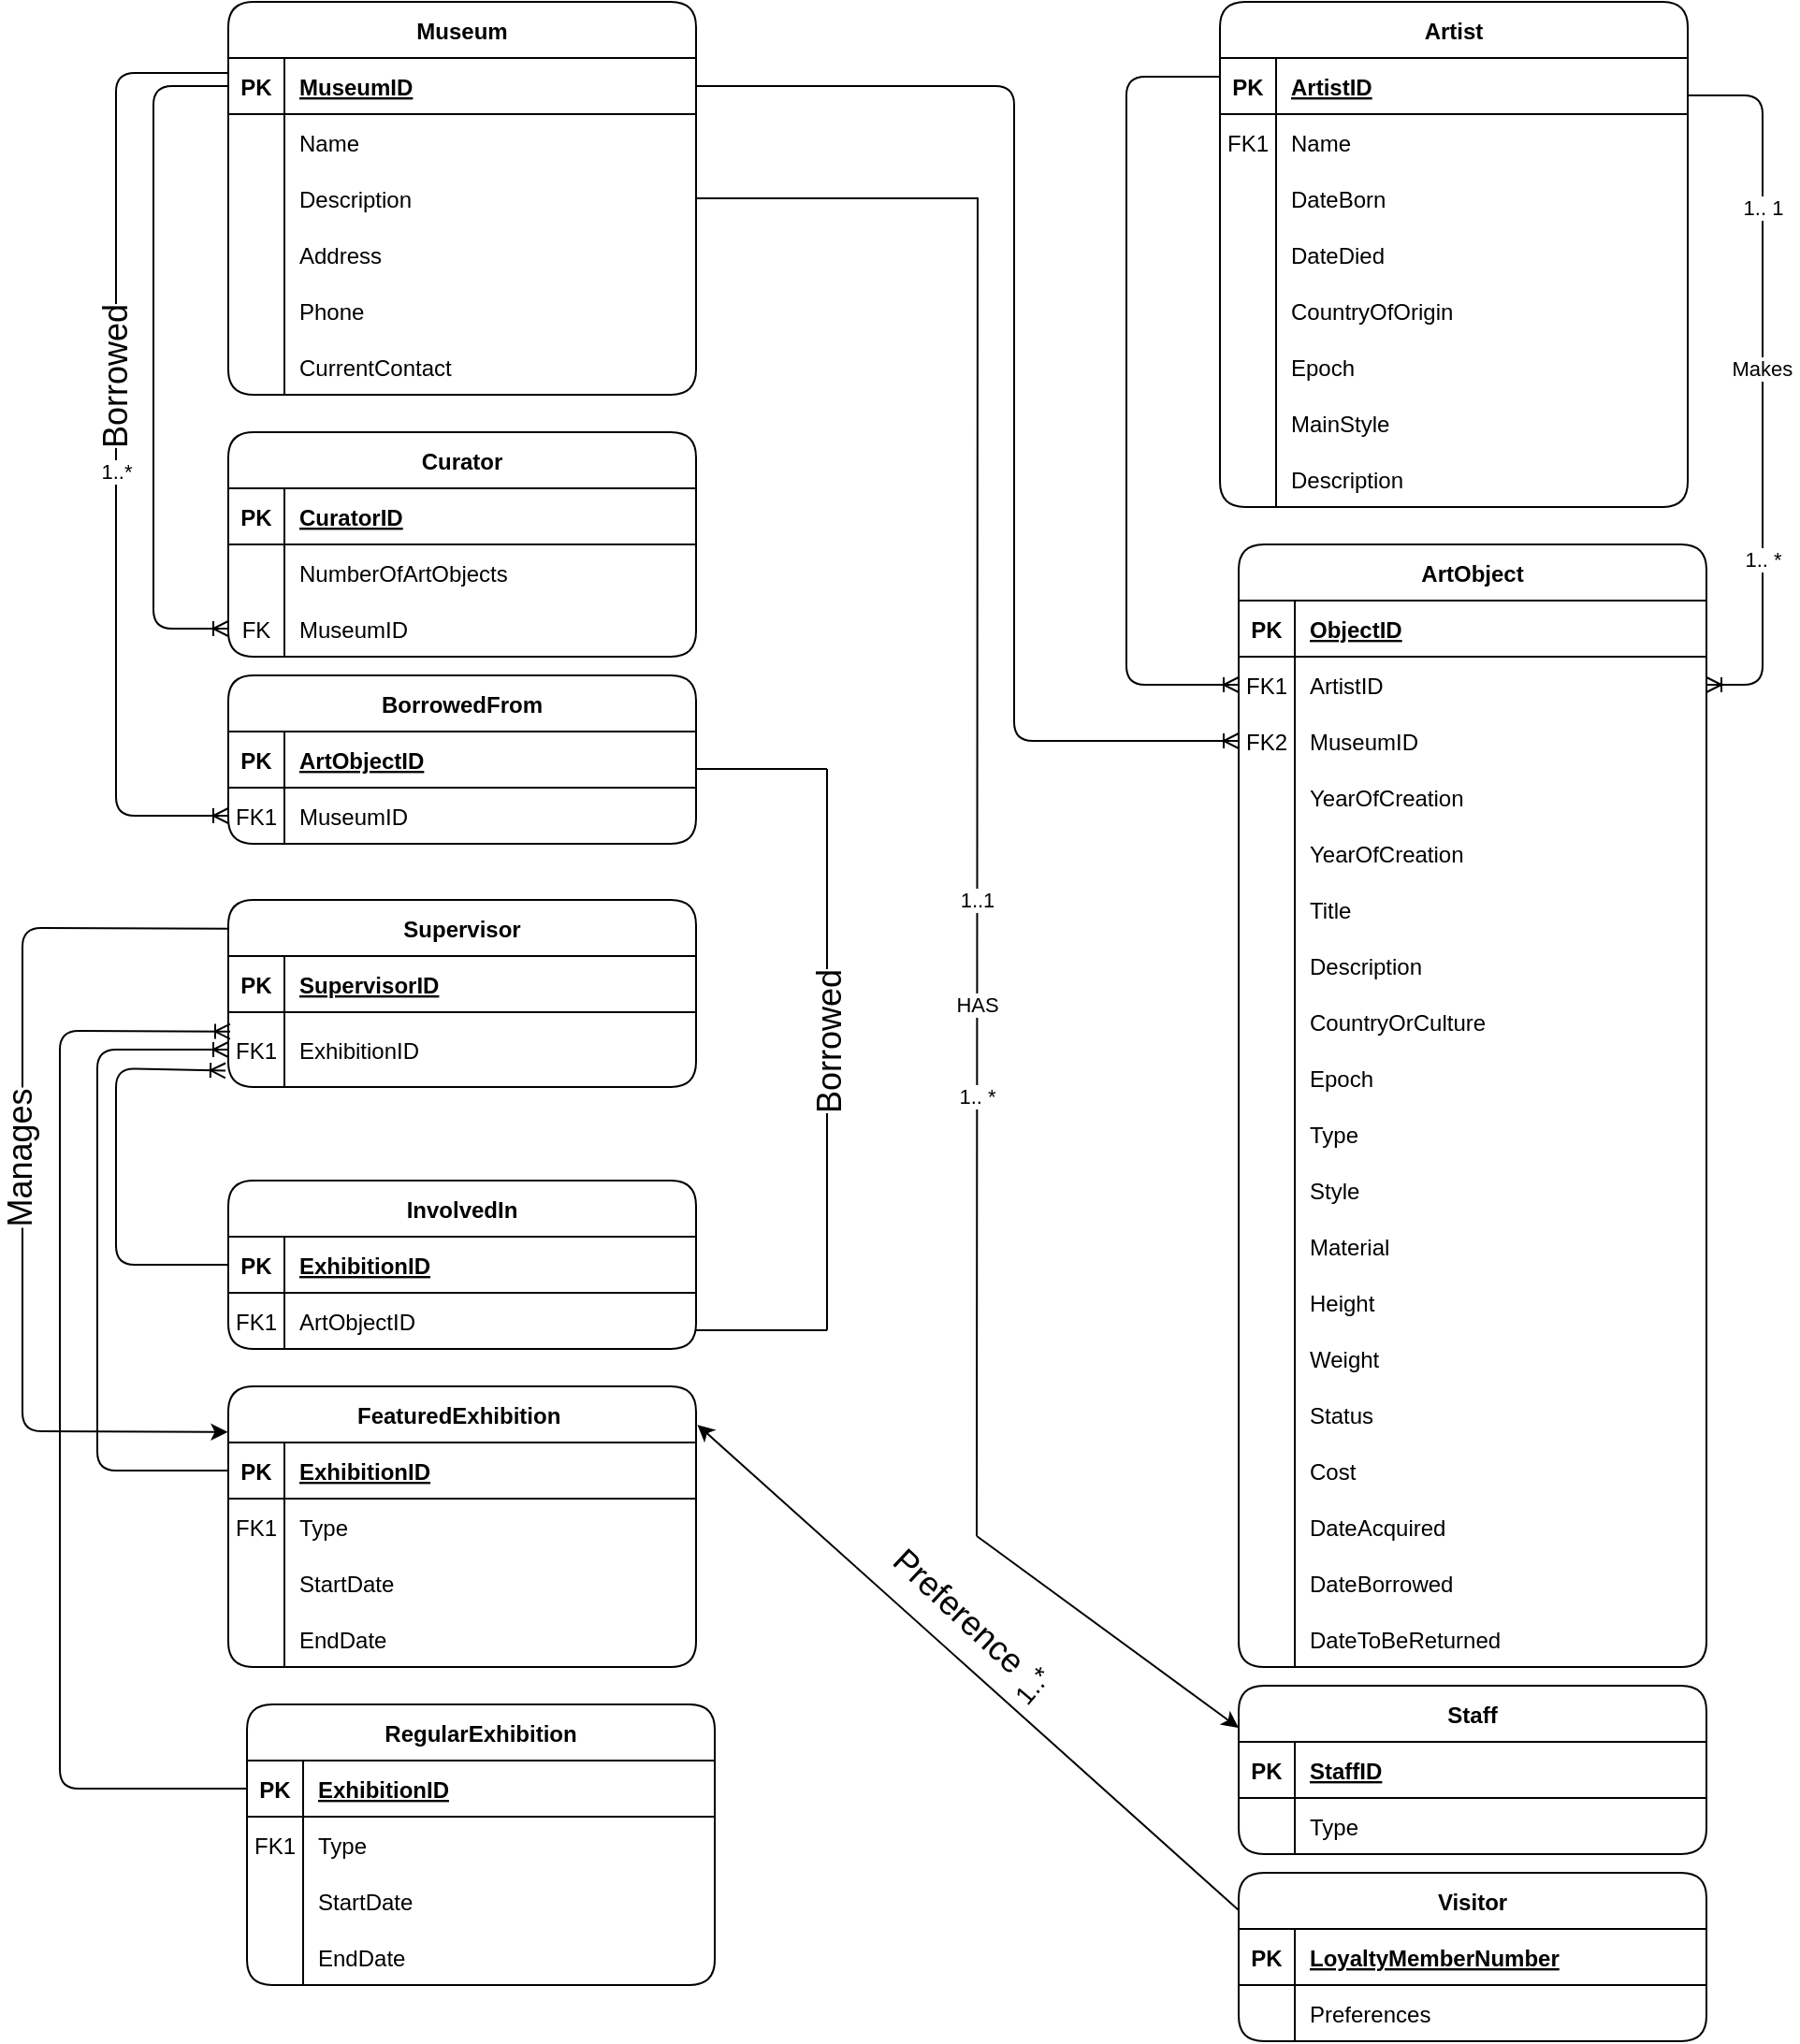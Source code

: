 <mxfile version="22.1.3" type="github">
  <diagram id="R2lEEEUBdFMjLlhIrx00" name="Page-1">
    <mxGraphModel dx="934" dy="515" grid="1" gridSize="10" guides="1" tooltips="1" connect="1" arrows="1" fold="1" page="1" pageScale="1" pageWidth="850" pageHeight="1100" math="0" shadow="0" extFonts="Permanent Marker^https://fonts.googleapis.com/css?family=Permanent+Marker">
      <root>
        <mxCell id="0" />
        <mxCell id="1" parent="0" />
        <mxCell id="C-vyLk0tnHw3VtMMgP7b-2" value="Artist" style="shape=table;startSize=30;container=1;collapsible=1;childLayout=tableLayout;fixedRows=1;rowLines=0;fontStyle=1;align=center;resizeLast=1;rounded=1;" parent="1" vertex="1">
          <mxGeometry x="760" y="10" width="250" height="270" as="geometry" />
        </mxCell>
        <mxCell id="C-vyLk0tnHw3VtMMgP7b-3" value="" style="shape=partialRectangle;collapsible=0;dropTarget=0;pointerEvents=0;fillColor=none;points=[[0,0.5],[1,0.5]];portConstraint=eastwest;top=0;left=0;right=0;bottom=1;rounded=1;" parent="C-vyLk0tnHw3VtMMgP7b-2" vertex="1">
          <mxGeometry y="30" width="250" height="30" as="geometry" />
        </mxCell>
        <mxCell id="C-vyLk0tnHw3VtMMgP7b-4" value="PK" style="shape=partialRectangle;overflow=hidden;connectable=0;fillColor=none;top=0;left=0;bottom=0;right=0;fontStyle=1;rounded=1;" parent="C-vyLk0tnHw3VtMMgP7b-3" vertex="1">
          <mxGeometry width="30" height="30" as="geometry">
            <mxRectangle width="30" height="30" as="alternateBounds" />
          </mxGeometry>
        </mxCell>
        <mxCell id="C-vyLk0tnHw3VtMMgP7b-5" value="ArtistID" style="shape=partialRectangle;overflow=hidden;connectable=0;fillColor=none;top=0;left=0;bottom=0;right=0;align=left;spacingLeft=6;fontStyle=5;rounded=1;" parent="C-vyLk0tnHw3VtMMgP7b-3" vertex="1">
          <mxGeometry x="30" width="220" height="30" as="geometry">
            <mxRectangle width="220" height="30" as="alternateBounds" />
          </mxGeometry>
        </mxCell>
        <mxCell id="C-vyLk0tnHw3VtMMgP7b-6" value="" style="shape=partialRectangle;collapsible=0;dropTarget=0;pointerEvents=0;fillColor=none;points=[[0,0.5],[1,0.5]];portConstraint=eastwest;top=0;left=0;right=0;bottom=0;rounded=1;" parent="C-vyLk0tnHw3VtMMgP7b-2" vertex="1">
          <mxGeometry y="60" width="250" height="30" as="geometry" />
        </mxCell>
        <mxCell id="C-vyLk0tnHw3VtMMgP7b-7" value="FK1" style="shape=partialRectangle;overflow=hidden;connectable=0;fillColor=none;top=0;left=0;bottom=0;right=0;rounded=1;" parent="C-vyLk0tnHw3VtMMgP7b-6" vertex="1">
          <mxGeometry width="30" height="30" as="geometry">
            <mxRectangle width="30" height="30" as="alternateBounds" />
          </mxGeometry>
        </mxCell>
        <mxCell id="C-vyLk0tnHw3VtMMgP7b-8" value="Name" style="shape=partialRectangle;overflow=hidden;connectable=0;fillColor=none;top=0;left=0;bottom=0;right=0;align=left;spacingLeft=6;rounded=1;" parent="C-vyLk0tnHw3VtMMgP7b-6" vertex="1">
          <mxGeometry x="30" width="220" height="30" as="geometry">
            <mxRectangle width="220" height="30" as="alternateBounds" />
          </mxGeometry>
        </mxCell>
        <mxCell id="C-vyLk0tnHw3VtMMgP7b-9" value="" style="shape=partialRectangle;collapsible=0;dropTarget=0;pointerEvents=0;fillColor=none;points=[[0,0.5],[1,0.5]];portConstraint=eastwest;top=0;left=0;right=0;bottom=0;rounded=1;" parent="C-vyLk0tnHw3VtMMgP7b-2" vertex="1">
          <mxGeometry y="90" width="250" height="30" as="geometry" />
        </mxCell>
        <mxCell id="C-vyLk0tnHw3VtMMgP7b-10" value="" style="shape=partialRectangle;overflow=hidden;connectable=0;fillColor=none;top=0;left=0;bottom=0;right=0;rounded=1;" parent="C-vyLk0tnHw3VtMMgP7b-9" vertex="1">
          <mxGeometry width="30" height="30" as="geometry">
            <mxRectangle width="30" height="30" as="alternateBounds" />
          </mxGeometry>
        </mxCell>
        <mxCell id="C-vyLk0tnHw3VtMMgP7b-11" value="DateBorn" style="shape=partialRectangle;overflow=hidden;connectable=0;fillColor=none;top=0;left=0;bottom=0;right=0;align=left;spacingLeft=6;rounded=1;" parent="C-vyLk0tnHw3VtMMgP7b-9" vertex="1">
          <mxGeometry x="30" width="220" height="30" as="geometry">
            <mxRectangle width="220" height="30" as="alternateBounds" />
          </mxGeometry>
        </mxCell>
        <mxCell id="Pg3xcXfKsWaAniXsW-6L-30" style="shape=partialRectangle;collapsible=0;dropTarget=0;pointerEvents=0;fillColor=none;points=[[0,0.5],[1,0.5]];portConstraint=eastwest;top=0;left=0;right=0;bottom=0;rounded=1;" parent="C-vyLk0tnHw3VtMMgP7b-2" vertex="1">
          <mxGeometry y="120" width="250" height="30" as="geometry" />
        </mxCell>
        <mxCell id="Pg3xcXfKsWaAniXsW-6L-31" style="shape=partialRectangle;overflow=hidden;connectable=0;fillColor=none;top=0;left=0;bottom=0;right=0;rounded=1;" parent="Pg3xcXfKsWaAniXsW-6L-30" vertex="1">
          <mxGeometry width="30" height="30" as="geometry">
            <mxRectangle width="30" height="30" as="alternateBounds" />
          </mxGeometry>
        </mxCell>
        <mxCell id="Pg3xcXfKsWaAniXsW-6L-32" value="DateDied " style="shape=partialRectangle;overflow=hidden;connectable=0;fillColor=none;top=0;left=0;bottom=0;right=0;align=left;spacingLeft=6;rounded=1;" parent="Pg3xcXfKsWaAniXsW-6L-30" vertex="1">
          <mxGeometry x="30" width="220" height="30" as="geometry">
            <mxRectangle width="220" height="30" as="alternateBounds" />
          </mxGeometry>
        </mxCell>
        <mxCell id="Pg3xcXfKsWaAniXsW-6L-27" style="shape=partialRectangle;collapsible=0;dropTarget=0;pointerEvents=0;fillColor=none;points=[[0,0.5],[1,0.5]];portConstraint=eastwest;top=0;left=0;right=0;bottom=0;rounded=1;" parent="C-vyLk0tnHw3VtMMgP7b-2" vertex="1">
          <mxGeometry y="150" width="250" height="30" as="geometry" />
        </mxCell>
        <mxCell id="Pg3xcXfKsWaAniXsW-6L-28" style="shape=partialRectangle;overflow=hidden;connectable=0;fillColor=none;top=0;left=0;bottom=0;right=0;rounded=1;" parent="Pg3xcXfKsWaAniXsW-6L-27" vertex="1">
          <mxGeometry width="30" height="30" as="geometry">
            <mxRectangle width="30" height="30" as="alternateBounds" />
          </mxGeometry>
        </mxCell>
        <mxCell id="Pg3xcXfKsWaAniXsW-6L-29" value="CountryOfOrigin" style="shape=partialRectangle;overflow=hidden;connectable=0;fillColor=none;top=0;left=0;bottom=0;right=0;align=left;spacingLeft=6;rounded=1;" parent="Pg3xcXfKsWaAniXsW-6L-27" vertex="1">
          <mxGeometry x="30" width="220" height="30" as="geometry">
            <mxRectangle width="220" height="30" as="alternateBounds" />
          </mxGeometry>
        </mxCell>
        <mxCell id="Pg3xcXfKsWaAniXsW-6L-33" style="shape=partialRectangle;collapsible=0;dropTarget=0;pointerEvents=0;fillColor=none;points=[[0,0.5],[1,0.5]];portConstraint=eastwest;top=0;left=0;right=0;bottom=0;rounded=1;" parent="C-vyLk0tnHw3VtMMgP7b-2" vertex="1">
          <mxGeometry y="180" width="250" height="30" as="geometry" />
        </mxCell>
        <mxCell id="Pg3xcXfKsWaAniXsW-6L-34" style="shape=partialRectangle;overflow=hidden;connectable=0;fillColor=none;top=0;left=0;bottom=0;right=0;rounded=1;" parent="Pg3xcXfKsWaAniXsW-6L-33" vertex="1">
          <mxGeometry width="30" height="30" as="geometry">
            <mxRectangle width="30" height="30" as="alternateBounds" />
          </mxGeometry>
        </mxCell>
        <mxCell id="Pg3xcXfKsWaAniXsW-6L-35" value="Epoch" style="shape=partialRectangle;overflow=hidden;connectable=0;fillColor=none;top=0;left=0;bottom=0;right=0;align=left;spacingLeft=6;rounded=1;" parent="Pg3xcXfKsWaAniXsW-6L-33" vertex="1">
          <mxGeometry x="30" width="220" height="30" as="geometry">
            <mxRectangle width="220" height="30" as="alternateBounds" />
          </mxGeometry>
        </mxCell>
        <mxCell id="Pg3xcXfKsWaAniXsW-6L-36" style="shape=partialRectangle;collapsible=0;dropTarget=0;pointerEvents=0;fillColor=none;points=[[0,0.5],[1,0.5]];portConstraint=eastwest;top=0;left=0;right=0;bottom=0;rounded=1;" parent="C-vyLk0tnHw3VtMMgP7b-2" vertex="1">
          <mxGeometry y="210" width="250" height="30" as="geometry" />
        </mxCell>
        <mxCell id="Pg3xcXfKsWaAniXsW-6L-37" style="shape=partialRectangle;overflow=hidden;connectable=0;fillColor=none;top=0;left=0;bottom=0;right=0;rounded=1;" parent="Pg3xcXfKsWaAniXsW-6L-36" vertex="1">
          <mxGeometry width="30" height="30" as="geometry">
            <mxRectangle width="30" height="30" as="alternateBounds" />
          </mxGeometry>
        </mxCell>
        <mxCell id="Pg3xcXfKsWaAniXsW-6L-38" value="MainStyle " style="shape=partialRectangle;overflow=hidden;connectable=0;fillColor=none;top=0;left=0;bottom=0;right=0;align=left;spacingLeft=6;rounded=1;" parent="Pg3xcXfKsWaAniXsW-6L-36" vertex="1">
          <mxGeometry x="30" width="220" height="30" as="geometry">
            <mxRectangle width="220" height="30" as="alternateBounds" />
          </mxGeometry>
        </mxCell>
        <mxCell id="Pg3xcXfKsWaAniXsW-6L-39" style="shape=partialRectangle;collapsible=0;dropTarget=0;pointerEvents=0;fillColor=none;points=[[0,0.5],[1,0.5]];portConstraint=eastwest;top=0;left=0;right=0;bottom=0;rounded=1;" parent="C-vyLk0tnHw3VtMMgP7b-2" vertex="1">
          <mxGeometry y="240" width="250" height="30" as="geometry" />
        </mxCell>
        <mxCell id="Pg3xcXfKsWaAniXsW-6L-40" style="shape=partialRectangle;overflow=hidden;connectable=0;fillColor=none;top=0;left=0;bottom=0;right=0;rounded=1;" parent="Pg3xcXfKsWaAniXsW-6L-39" vertex="1">
          <mxGeometry width="30" height="30" as="geometry">
            <mxRectangle width="30" height="30" as="alternateBounds" />
          </mxGeometry>
        </mxCell>
        <mxCell id="Pg3xcXfKsWaAniXsW-6L-41" value="Description " style="shape=partialRectangle;overflow=hidden;connectable=0;fillColor=none;top=0;left=0;bottom=0;right=0;align=left;spacingLeft=6;rounded=1;" parent="Pg3xcXfKsWaAniXsW-6L-39" vertex="1">
          <mxGeometry x="30" width="220" height="30" as="geometry">
            <mxRectangle width="220" height="30" as="alternateBounds" />
          </mxGeometry>
        </mxCell>
        <mxCell id="C-vyLk0tnHw3VtMMgP7b-13" value="ArtObject" style="shape=table;startSize=30;container=1;collapsible=1;childLayout=tableLayout;fixedRows=1;rowLines=0;fontStyle=1;align=center;resizeLast=1;rounded=1;" parent="1" vertex="1">
          <mxGeometry x="770" y="300" width="250" height="600" as="geometry" />
        </mxCell>
        <mxCell id="C-vyLk0tnHw3VtMMgP7b-14" value="" style="shape=partialRectangle;collapsible=0;dropTarget=0;pointerEvents=0;fillColor=none;points=[[0,0.5],[1,0.5]];portConstraint=eastwest;top=0;left=0;right=0;bottom=1;rounded=1;" parent="C-vyLk0tnHw3VtMMgP7b-13" vertex="1">
          <mxGeometry y="30" width="250" height="30" as="geometry" />
        </mxCell>
        <mxCell id="C-vyLk0tnHw3VtMMgP7b-15" value="PK" style="shape=partialRectangle;overflow=hidden;connectable=0;fillColor=none;top=0;left=0;bottom=0;right=0;fontStyle=1;rounded=1;" parent="C-vyLk0tnHw3VtMMgP7b-14" vertex="1">
          <mxGeometry width="30" height="30" as="geometry">
            <mxRectangle width="30" height="30" as="alternateBounds" />
          </mxGeometry>
        </mxCell>
        <mxCell id="C-vyLk0tnHw3VtMMgP7b-16" value="ObjectID" style="shape=partialRectangle;overflow=hidden;connectable=0;fillColor=none;top=0;left=0;bottom=0;right=0;align=left;spacingLeft=6;fontStyle=5;rounded=1;" parent="C-vyLk0tnHw3VtMMgP7b-14" vertex="1">
          <mxGeometry x="30" width="220" height="30" as="geometry">
            <mxRectangle width="220" height="30" as="alternateBounds" />
          </mxGeometry>
        </mxCell>
        <mxCell id="C-vyLk0tnHw3VtMMgP7b-17" value="" style="shape=partialRectangle;collapsible=0;dropTarget=0;pointerEvents=0;fillColor=none;points=[[0,0.5],[1,0.5]];portConstraint=eastwest;top=0;left=0;right=0;bottom=0;rounded=1;" parent="C-vyLk0tnHw3VtMMgP7b-13" vertex="1">
          <mxGeometry y="60" width="250" height="30" as="geometry" />
        </mxCell>
        <mxCell id="C-vyLk0tnHw3VtMMgP7b-18" value="FK1" style="shape=partialRectangle;overflow=hidden;connectable=0;fillColor=none;top=0;left=0;bottom=0;right=0;rounded=1;" parent="C-vyLk0tnHw3VtMMgP7b-17" vertex="1">
          <mxGeometry width="30" height="30" as="geometry">
            <mxRectangle width="30" height="30" as="alternateBounds" />
          </mxGeometry>
        </mxCell>
        <mxCell id="C-vyLk0tnHw3VtMMgP7b-19" value="ArtistID" style="shape=partialRectangle;overflow=hidden;connectable=0;fillColor=none;top=0;left=0;bottom=0;right=0;align=left;spacingLeft=6;rounded=1;" parent="C-vyLk0tnHw3VtMMgP7b-17" vertex="1">
          <mxGeometry x="30" width="220" height="30" as="geometry">
            <mxRectangle width="220" height="30" as="alternateBounds" />
          </mxGeometry>
        </mxCell>
        <mxCell id="C-vyLk0tnHw3VtMMgP7b-20" value="" style="shape=partialRectangle;collapsible=0;dropTarget=0;pointerEvents=0;fillColor=none;points=[[0,0.5],[1,0.5]];portConstraint=eastwest;top=0;left=0;right=0;bottom=0;rounded=1;" parent="C-vyLk0tnHw3VtMMgP7b-13" vertex="1">
          <mxGeometry y="90" width="250" height="30" as="geometry" />
        </mxCell>
        <mxCell id="C-vyLk0tnHw3VtMMgP7b-21" value="FK2" style="shape=partialRectangle;overflow=hidden;connectable=0;fillColor=none;top=0;left=0;bottom=0;right=0;rounded=1;" parent="C-vyLk0tnHw3VtMMgP7b-20" vertex="1">
          <mxGeometry width="30" height="30" as="geometry">
            <mxRectangle width="30" height="30" as="alternateBounds" />
          </mxGeometry>
        </mxCell>
        <mxCell id="C-vyLk0tnHw3VtMMgP7b-22" value="MuseumID" style="shape=partialRectangle;overflow=hidden;connectable=0;fillColor=none;top=0;left=0;bottom=0;right=0;align=left;spacingLeft=6;rounded=1;" parent="C-vyLk0tnHw3VtMMgP7b-20" vertex="1">
          <mxGeometry x="30" width="220" height="30" as="geometry">
            <mxRectangle width="220" height="30" as="alternateBounds" />
          </mxGeometry>
        </mxCell>
        <mxCell id="Pg3xcXfKsWaAniXsW-6L-66" style="shape=partialRectangle;collapsible=0;dropTarget=0;pointerEvents=0;fillColor=none;points=[[0,0.5],[1,0.5]];portConstraint=eastwest;top=0;left=0;right=0;bottom=0;rounded=1;" parent="C-vyLk0tnHw3VtMMgP7b-13" vertex="1">
          <mxGeometry y="120" width="250" height="30" as="geometry" />
        </mxCell>
        <mxCell id="Pg3xcXfKsWaAniXsW-6L-67" style="shape=partialRectangle;overflow=hidden;connectable=0;fillColor=none;top=0;left=0;bottom=0;right=0;rounded=1;" parent="Pg3xcXfKsWaAniXsW-6L-66" vertex="1">
          <mxGeometry width="30" height="30" as="geometry">
            <mxRectangle width="30" height="30" as="alternateBounds" />
          </mxGeometry>
        </mxCell>
        <mxCell id="Pg3xcXfKsWaAniXsW-6L-68" value="YearOfCreation " style="shape=partialRectangle;overflow=hidden;connectable=0;fillColor=none;top=0;left=0;bottom=0;right=0;align=left;spacingLeft=6;rounded=1;" parent="Pg3xcXfKsWaAniXsW-6L-66" vertex="1">
          <mxGeometry x="30" width="220" height="30" as="geometry">
            <mxRectangle width="220" height="30" as="alternateBounds" />
          </mxGeometry>
        </mxCell>
        <mxCell id="-G0kKLBausZUBxot1UZY-25" style="shape=partialRectangle;collapsible=0;dropTarget=0;pointerEvents=0;fillColor=none;points=[[0,0.5],[1,0.5]];portConstraint=eastwest;top=0;left=0;right=0;bottom=0;rounded=1;" parent="C-vyLk0tnHw3VtMMgP7b-13" vertex="1">
          <mxGeometry y="150" width="250" height="30" as="geometry" />
        </mxCell>
        <mxCell id="-G0kKLBausZUBxot1UZY-26" style="shape=partialRectangle;overflow=hidden;connectable=0;fillColor=none;top=0;left=0;bottom=0;right=0;rounded=1;" parent="-G0kKLBausZUBxot1UZY-25" vertex="1">
          <mxGeometry width="30" height="30" as="geometry">
            <mxRectangle width="30" height="30" as="alternateBounds" />
          </mxGeometry>
        </mxCell>
        <mxCell id="-G0kKLBausZUBxot1UZY-27" value="YearOfCreation " style="shape=partialRectangle;overflow=hidden;connectable=0;fillColor=none;top=0;left=0;bottom=0;right=0;align=left;spacingLeft=6;rounded=1;" parent="-G0kKLBausZUBxot1UZY-25" vertex="1">
          <mxGeometry x="30" width="220" height="30" as="geometry">
            <mxRectangle width="220" height="30" as="alternateBounds" />
          </mxGeometry>
        </mxCell>
        <mxCell id="Pg3xcXfKsWaAniXsW-6L-63" style="shape=partialRectangle;collapsible=0;dropTarget=0;pointerEvents=0;fillColor=none;points=[[0,0.5],[1,0.5]];portConstraint=eastwest;top=0;left=0;right=0;bottom=0;rounded=1;" parent="C-vyLk0tnHw3VtMMgP7b-13" vertex="1">
          <mxGeometry y="180" width="250" height="30" as="geometry" />
        </mxCell>
        <mxCell id="Pg3xcXfKsWaAniXsW-6L-64" style="shape=partialRectangle;overflow=hidden;connectable=0;fillColor=none;top=0;left=0;bottom=0;right=0;rounded=1;" parent="Pg3xcXfKsWaAniXsW-6L-63" vertex="1">
          <mxGeometry width="30" height="30" as="geometry">
            <mxRectangle width="30" height="30" as="alternateBounds" />
          </mxGeometry>
        </mxCell>
        <mxCell id="Pg3xcXfKsWaAniXsW-6L-65" value="Title " style="shape=partialRectangle;overflow=hidden;connectable=0;fillColor=none;top=0;left=0;bottom=0;right=0;align=left;spacingLeft=6;rounded=1;" parent="Pg3xcXfKsWaAniXsW-6L-63" vertex="1">
          <mxGeometry x="30" width="220" height="30" as="geometry">
            <mxRectangle width="220" height="30" as="alternateBounds" />
          </mxGeometry>
        </mxCell>
        <mxCell id="Pg3xcXfKsWaAniXsW-6L-60" style="shape=partialRectangle;collapsible=0;dropTarget=0;pointerEvents=0;fillColor=none;points=[[0,0.5],[1,0.5]];portConstraint=eastwest;top=0;left=0;right=0;bottom=0;rounded=1;" parent="C-vyLk0tnHw3VtMMgP7b-13" vertex="1">
          <mxGeometry y="210" width="250" height="30" as="geometry" />
        </mxCell>
        <mxCell id="Pg3xcXfKsWaAniXsW-6L-61" style="shape=partialRectangle;overflow=hidden;connectable=0;fillColor=none;top=0;left=0;bottom=0;right=0;rounded=1;" parent="Pg3xcXfKsWaAniXsW-6L-60" vertex="1">
          <mxGeometry width="30" height="30" as="geometry">
            <mxRectangle width="30" height="30" as="alternateBounds" />
          </mxGeometry>
        </mxCell>
        <mxCell id="Pg3xcXfKsWaAniXsW-6L-62" value="Description" style="shape=partialRectangle;overflow=hidden;connectable=0;fillColor=none;top=0;left=0;bottom=0;right=0;align=left;spacingLeft=6;rounded=1;" parent="Pg3xcXfKsWaAniXsW-6L-60" vertex="1">
          <mxGeometry x="30" width="220" height="30" as="geometry">
            <mxRectangle width="220" height="30" as="alternateBounds" />
          </mxGeometry>
        </mxCell>
        <mxCell id="Pg3xcXfKsWaAniXsW-6L-57" style="shape=partialRectangle;collapsible=0;dropTarget=0;pointerEvents=0;fillColor=none;points=[[0,0.5],[1,0.5]];portConstraint=eastwest;top=0;left=0;right=0;bottom=0;rounded=1;" parent="C-vyLk0tnHw3VtMMgP7b-13" vertex="1">
          <mxGeometry y="240" width="250" height="30" as="geometry" />
        </mxCell>
        <mxCell id="Pg3xcXfKsWaAniXsW-6L-58" style="shape=partialRectangle;overflow=hidden;connectable=0;fillColor=none;top=0;left=0;bottom=0;right=0;rounded=1;" parent="Pg3xcXfKsWaAniXsW-6L-57" vertex="1">
          <mxGeometry width="30" height="30" as="geometry">
            <mxRectangle width="30" height="30" as="alternateBounds" />
          </mxGeometry>
        </mxCell>
        <mxCell id="Pg3xcXfKsWaAniXsW-6L-59" value="CountryOrCulture " style="shape=partialRectangle;overflow=hidden;connectable=0;fillColor=none;top=0;left=0;bottom=0;right=0;align=left;spacingLeft=6;rounded=1;" parent="Pg3xcXfKsWaAniXsW-6L-57" vertex="1">
          <mxGeometry x="30" width="220" height="30" as="geometry">
            <mxRectangle width="220" height="30" as="alternateBounds" />
          </mxGeometry>
        </mxCell>
        <mxCell id="Pg3xcXfKsWaAniXsW-6L-54" style="shape=partialRectangle;collapsible=0;dropTarget=0;pointerEvents=0;fillColor=none;points=[[0,0.5],[1,0.5]];portConstraint=eastwest;top=0;left=0;right=0;bottom=0;rounded=1;" parent="C-vyLk0tnHw3VtMMgP7b-13" vertex="1">
          <mxGeometry y="270" width="250" height="30" as="geometry" />
        </mxCell>
        <mxCell id="Pg3xcXfKsWaAniXsW-6L-55" style="shape=partialRectangle;overflow=hidden;connectable=0;fillColor=none;top=0;left=0;bottom=0;right=0;rounded=1;" parent="Pg3xcXfKsWaAniXsW-6L-54" vertex="1">
          <mxGeometry width="30" height="30" as="geometry">
            <mxRectangle width="30" height="30" as="alternateBounds" />
          </mxGeometry>
        </mxCell>
        <mxCell id="Pg3xcXfKsWaAniXsW-6L-56" value="Epoch" style="shape=partialRectangle;overflow=hidden;connectable=0;fillColor=none;top=0;left=0;bottom=0;right=0;align=left;spacingLeft=6;rounded=1;" parent="Pg3xcXfKsWaAniXsW-6L-54" vertex="1">
          <mxGeometry x="30" width="220" height="30" as="geometry">
            <mxRectangle width="220" height="30" as="alternateBounds" />
          </mxGeometry>
        </mxCell>
        <mxCell id="Pg3xcXfKsWaAniXsW-6L-51" style="shape=partialRectangle;collapsible=0;dropTarget=0;pointerEvents=0;fillColor=none;points=[[0,0.5],[1,0.5]];portConstraint=eastwest;top=0;left=0;right=0;bottom=0;rounded=1;" parent="C-vyLk0tnHw3VtMMgP7b-13" vertex="1">
          <mxGeometry y="300" width="250" height="30" as="geometry" />
        </mxCell>
        <mxCell id="Pg3xcXfKsWaAniXsW-6L-52" style="shape=partialRectangle;overflow=hidden;connectable=0;fillColor=none;top=0;left=0;bottom=0;right=0;rounded=1;" parent="Pg3xcXfKsWaAniXsW-6L-51" vertex="1">
          <mxGeometry width="30" height="30" as="geometry">
            <mxRectangle width="30" height="30" as="alternateBounds" />
          </mxGeometry>
        </mxCell>
        <mxCell id="Pg3xcXfKsWaAniXsW-6L-53" value="Type" style="shape=partialRectangle;overflow=hidden;connectable=0;fillColor=none;top=0;left=0;bottom=0;right=0;align=left;spacingLeft=6;rounded=1;" parent="Pg3xcXfKsWaAniXsW-6L-51" vertex="1">
          <mxGeometry x="30" width="220" height="30" as="geometry">
            <mxRectangle width="220" height="30" as="alternateBounds" />
          </mxGeometry>
        </mxCell>
        <mxCell id="Pg3xcXfKsWaAniXsW-6L-48" style="shape=partialRectangle;collapsible=0;dropTarget=0;pointerEvents=0;fillColor=none;points=[[0,0.5],[1,0.5]];portConstraint=eastwest;top=0;left=0;right=0;bottom=0;rounded=1;" parent="C-vyLk0tnHw3VtMMgP7b-13" vertex="1">
          <mxGeometry y="330" width="250" height="30" as="geometry" />
        </mxCell>
        <mxCell id="Pg3xcXfKsWaAniXsW-6L-49" style="shape=partialRectangle;overflow=hidden;connectable=0;fillColor=none;top=0;left=0;bottom=0;right=0;rounded=1;" parent="Pg3xcXfKsWaAniXsW-6L-48" vertex="1">
          <mxGeometry width="30" height="30" as="geometry">
            <mxRectangle width="30" height="30" as="alternateBounds" />
          </mxGeometry>
        </mxCell>
        <mxCell id="Pg3xcXfKsWaAniXsW-6L-50" value="Style" style="shape=partialRectangle;overflow=hidden;connectable=0;fillColor=none;top=0;left=0;bottom=0;right=0;align=left;spacingLeft=6;rounded=1;" parent="Pg3xcXfKsWaAniXsW-6L-48" vertex="1">
          <mxGeometry x="30" width="220" height="30" as="geometry">
            <mxRectangle width="220" height="30" as="alternateBounds" />
          </mxGeometry>
        </mxCell>
        <mxCell id="Pg3xcXfKsWaAniXsW-6L-45" style="shape=partialRectangle;collapsible=0;dropTarget=0;pointerEvents=0;fillColor=none;points=[[0,0.5],[1,0.5]];portConstraint=eastwest;top=0;left=0;right=0;bottom=0;rounded=1;" parent="C-vyLk0tnHw3VtMMgP7b-13" vertex="1">
          <mxGeometry y="360" width="250" height="30" as="geometry" />
        </mxCell>
        <mxCell id="Pg3xcXfKsWaAniXsW-6L-46" style="shape=partialRectangle;overflow=hidden;connectable=0;fillColor=none;top=0;left=0;bottom=0;right=0;rounded=1;" parent="Pg3xcXfKsWaAniXsW-6L-45" vertex="1">
          <mxGeometry width="30" height="30" as="geometry">
            <mxRectangle width="30" height="30" as="alternateBounds" />
          </mxGeometry>
        </mxCell>
        <mxCell id="Pg3xcXfKsWaAniXsW-6L-47" value="Material " style="shape=partialRectangle;overflow=hidden;connectable=0;fillColor=none;top=0;left=0;bottom=0;right=0;align=left;spacingLeft=6;rounded=1;" parent="Pg3xcXfKsWaAniXsW-6L-45" vertex="1">
          <mxGeometry x="30" width="220" height="30" as="geometry">
            <mxRectangle width="220" height="30" as="alternateBounds" />
          </mxGeometry>
        </mxCell>
        <mxCell id="Pg3xcXfKsWaAniXsW-6L-42" style="shape=partialRectangle;collapsible=0;dropTarget=0;pointerEvents=0;fillColor=none;points=[[0,0.5],[1,0.5]];portConstraint=eastwest;top=0;left=0;right=0;bottom=0;rounded=1;" parent="C-vyLk0tnHw3VtMMgP7b-13" vertex="1">
          <mxGeometry y="390" width="250" height="30" as="geometry" />
        </mxCell>
        <mxCell id="Pg3xcXfKsWaAniXsW-6L-43" style="shape=partialRectangle;overflow=hidden;connectable=0;fillColor=none;top=0;left=0;bottom=0;right=0;rounded=1;" parent="Pg3xcXfKsWaAniXsW-6L-42" vertex="1">
          <mxGeometry width="30" height="30" as="geometry">
            <mxRectangle width="30" height="30" as="alternateBounds" />
          </mxGeometry>
        </mxCell>
        <mxCell id="Pg3xcXfKsWaAniXsW-6L-44" value="Height" style="shape=partialRectangle;overflow=hidden;connectable=0;fillColor=none;top=0;left=0;bottom=0;right=0;align=left;spacingLeft=6;rounded=1;" parent="Pg3xcXfKsWaAniXsW-6L-42" vertex="1">
          <mxGeometry x="30" width="220" height="30" as="geometry">
            <mxRectangle width="220" height="30" as="alternateBounds" />
          </mxGeometry>
        </mxCell>
        <mxCell id="Pg3xcXfKsWaAniXsW-6L-72" style="shape=partialRectangle;collapsible=0;dropTarget=0;pointerEvents=0;fillColor=none;points=[[0,0.5],[1,0.5]];portConstraint=eastwest;top=0;left=0;right=0;bottom=0;rounded=1;" parent="C-vyLk0tnHw3VtMMgP7b-13" vertex="1">
          <mxGeometry y="420" width="250" height="30" as="geometry" />
        </mxCell>
        <mxCell id="Pg3xcXfKsWaAniXsW-6L-73" style="shape=partialRectangle;overflow=hidden;connectable=0;fillColor=none;top=0;left=0;bottom=0;right=0;rounded=1;" parent="Pg3xcXfKsWaAniXsW-6L-72" vertex="1">
          <mxGeometry width="30" height="30" as="geometry">
            <mxRectangle width="30" height="30" as="alternateBounds" />
          </mxGeometry>
        </mxCell>
        <mxCell id="Pg3xcXfKsWaAniXsW-6L-74" value="Weight" style="shape=partialRectangle;overflow=hidden;connectable=0;fillColor=none;top=0;left=0;bottom=0;right=0;align=left;spacingLeft=6;rounded=1;" parent="Pg3xcXfKsWaAniXsW-6L-72" vertex="1">
          <mxGeometry x="30" width="220" height="30" as="geometry">
            <mxRectangle width="220" height="30" as="alternateBounds" />
          </mxGeometry>
        </mxCell>
        <mxCell id="Pg3xcXfKsWaAniXsW-6L-69" style="shape=partialRectangle;collapsible=0;dropTarget=0;pointerEvents=0;fillColor=none;points=[[0,0.5],[1,0.5]];portConstraint=eastwest;top=0;left=0;right=0;bottom=0;rounded=1;" parent="C-vyLk0tnHw3VtMMgP7b-13" vertex="1">
          <mxGeometry y="450" width="250" height="30" as="geometry" />
        </mxCell>
        <mxCell id="Pg3xcXfKsWaAniXsW-6L-70" style="shape=partialRectangle;overflow=hidden;connectable=0;fillColor=none;top=0;left=0;bottom=0;right=0;rounded=1;" parent="Pg3xcXfKsWaAniXsW-6L-69" vertex="1">
          <mxGeometry width="30" height="30" as="geometry">
            <mxRectangle width="30" height="30" as="alternateBounds" />
          </mxGeometry>
        </mxCell>
        <mxCell id="Pg3xcXfKsWaAniXsW-6L-71" value="Status" style="shape=partialRectangle;overflow=hidden;connectable=0;fillColor=none;top=0;left=0;bottom=0;right=0;align=left;spacingLeft=6;rounded=1;" parent="Pg3xcXfKsWaAniXsW-6L-69" vertex="1">
          <mxGeometry x="30" width="220" height="30" as="geometry">
            <mxRectangle width="220" height="30" as="alternateBounds" />
          </mxGeometry>
        </mxCell>
        <mxCell id="Pg3xcXfKsWaAniXsW-6L-81" style="shape=partialRectangle;collapsible=0;dropTarget=0;pointerEvents=0;fillColor=none;points=[[0,0.5],[1,0.5]];portConstraint=eastwest;top=0;left=0;right=0;bottom=0;rounded=1;" parent="C-vyLk0tnHw3VtMMgP7b-13" vertex="1">
          <mxGeometry y="480" width="250" height="30" as="geometry" />
        </mxCell>
        <mxCell id="Pg3xcXfKsWaAniXsW-6L-82" style="shape=partialRectangle;overflow=hidden;connectable=0;fillColor=none;top=0;left=0;bottom=0;right=0;rounded=1;" parent="Pg3xcXfKsWaAniXsW-6L-81" vertex="1">
          <mxGeometry width="30" height="30" as="geometry">
            <mxRectangle width="30" height="30" as="alternateBounds" />
          </mxGeometry>
        </mxCell>
        <mxCell id="Pg3xcXfKsWaAniXsW-6L-83" value="Cost " style="shape=partialRectangle;overflow=hidden;connectable=0;fillColor=none;top=0;left=0;bottom=0;right=0;align=left;spacingLeft=6;rounded=1;" parent="Pg3xcXfKsWaAniXsW-6L-81" vertex="1">
          <mxGeometry x="30" width="220" height="30" as="geometry">
            <mxRectangle width="220" height="30" as="alternateBounds" />
          </mxGeometry>
        </mxCell>
        <mxCell id="Pg3xcXfKsWaAniXsW-6L-78" style="shape=partialRectangle;collapsible=0;dropTarget=0;pointerEvents=0;fillColor=none;points=[[0,0.5],[1,0.5]];portConstraint=eastwest;top=0;left=0;right=0;bottom=0;rounded=1;" parent="C-vyLk0tnHw3VtMMgP7b-13" vertex="1">
          <mxGeometry y="510" width="250" height="30" as="geometry" />
        </mxCell>
        <mxCell id="Pg3xcXfKsWaAniXsW-6L-79" style="shape=partialRectangle;overflow=hidden;connectable=0;fillColor=none;top=0;left=0;bottom=0;right=0;rounded=1;" parent="Pg3xcXfKsWaAniXsW-6L-78" vertex="1">
          <mxGeometry width="30" height="30" as="geometry">
            <mxRectangle width="30" height="30" as="alternateBounds" />
          </mxGeometry>
        </mxCell>
        <mxCell id="Pg3xcXfKsWaAniXsW-6L-80" value="DateAcquired" style="shape=partialRectangle;overflow=hidden;connectable=0;fillColor=none;top=0;left=0;bottom=0;right=0;align=left;spacingLeft=6;rounded=1;" parent="Pg3xcXfKsWaAniXsW-6L-78" vertex="1">
          <mxGeometry x="30" width="220" height="30" as="geometry">
            <mxRectangle width="220" height="30" as="alternateBounds" />
          </mxGeometry>
        </mxCell>
        <mxCell id="Pg3xcXfKsWaAniXsW-6L-75" style="shape=partialRectangle;collapsible=0;dropTarget=0;pointerEvents=0;fillColor=none;points=[[0,0.5],[1,0.5]];portConstraint=eastwest;top=0;left=0;right=0;bottom=0;rounded=1;" parent="C-vyLk0tnHw3VtMMgP7b-13" vertex="1">
          <mxGeometry y="540" width="250" height="30" as="geometry" />
        </mxCell>
        <mxCell id="Pg3xcXfKsWaAniXsW-6L-76" style="shape=partialRectangle;overflow=hidden;connectable=0;fillColor=none;top=0;left=0;bottom=0;right=0;rounded=1;" parent="Pg3xcXfKsWaAniXsW-6L-75" vertex="1">
          <mxGeometry width="30" height="30" as="geometry">
            <mxRectangle width="30" height="30" as="alternateBounds" />
          </mxGeometry>
        </mxCell>
        <mxCell id="Pg3xcXfKsWaAniXsW-6L-77" value="DateBorrowed" style="shape=partialRectangle;overflow=hidden;connectable=0;fillColor=none;top=0;left=0;bottom=0;right=0;align=left;spacingLeft=6;rounded=1;" parent="Pg3xcXfKsWaAniXsW-6L-75" vertex="1">
          <mxGeometry x="30" width="220" height="30" as="geometry">
            <mxRectangle width="220" height="30" as="alternateBounds" />
          </mxGeometry>
        </mxCell>
        <mxCell id="Pg3xcXfKsWaAniXsW-6L-84" style="shape=partialRectangle;collapsible=0;dropTarget=0;pointerEvents=0;fillColor=none;points=[[0,0.5],[1,0.5]];portConstraint=eastwest;top=0;left=0;right=0;bottom=0;rounded=1;" parent="C-vyLk0tnHw3VtMMgP7b-13" vertex="1">
          <mxGeometry y="570" width="250" height="30" as="geometry" />
        </mxCell>
        <mxCell id="Pg3xcXfKsWaAniXsW-6L-85" style="shape=partialRectangle;overflow=hidden;connectable=0;fillColor=none;top=0;left=0;bottom=0;right=0;rounded=1;" parent="Pg3xcXfKsWaAniXsW-6L-84" vertex="1">
          <mxGeometry width="30" height="30" as="geometry">
            <mxRectangle width="30" height="30" as="alternateBounds" />
          </mxGeometry>
        </mxCell>
        <mxCell id="Pg3xcXfKsWaAniXsW-6L-86" value="DateToBeReturned" style="shape=partialRectangle;overflow=hidden;connectable=0;fillColor=none;top=0;left=0;bottom=0;right=0;align=left;spacingLeft=6;rounded=1;" parent="Pg3xcXfKsWaAniXsW-6L-84" vertex="1">
          <mxGeometry x="30" width="220" height="30" as="geometry">
            <mxRectangle width="220" height="30" as="alternateBounds" />
          </mxGeometry>
        </mxCell>
        <mxCell id="C-vyLk0tnHw3VtMMgP7b-23" value="Museum" style="shape=table;startSize=30;container=1;collapsible=1;childLayout=tableLayout;fixedRows=1;rowLines=0;fontStyle=1;align=center;resizeLast=1;rounded=1;" parent="1" vertex="1">
          <mxGeometry x="230" y="10" width="250" height="210" as="geometry" />
        </mxCell>
        <mxCell id="C-vyLk0tnHw3VtMMgP7b-24" value="" style="shape=partialRectangle;collapsible=0;dropTarget=0;pointerEvents=0;fillColor=none;points=[[0,0.5],[1,0.5]];portConstraint=eastwest;top=0;left=0;right=0;bottom=1;rounded=1;" parent="C-vyLk0tnHw3VtMMgP7b-23" vertex="1">
          <mxGeometry y="30" width="250" height="30" as="geometry" />
        </mxCell>
        <mxCell id="C-vyLk0tnHw3VtMMgP7b-25" value="PK" style="shape=partialRectangle;overflow=hidden;connectable=0;fillColor=none;top=0;left=0;bottom=0;right=0;fontStyle=1;rounded=1;" parent="C-vyLk0tnHw3VtMMgP7b-24" vertex="1">
          <mxGeometry width="30" height="30" as="geometry">
            <mxRectangle width="30" height="30" as="alternateBounds" />
          </mxGeometry>
        </mxCell>
        <mxCell id="C-vyLk0tnHw3VtMMgP7b-26" value="MuseumID" style="shape=partialRectangle;overflow=hidden;connectable=0;fillColor=none;top=0;left=0;bottom=0;right=0;align=left;spacingLeft=6;fontStyle=5;rounded=1;" parent="C-vyLk0tnHw3VtMMgP7b-24" vertex="1">
          <mxGeometry x="30" width="220" height="30" as="geometry">
            <mxRectangle width="220" height="30" as="alternateBounds" />
          </mxGeometry>
        </mxCell>
        <mxCell id="C-vyLk0tnHw3VtMMgP7b-27" value="" style="shape=partialRectangle;collapsible=0;dropTarget=0;pointerEvents=0;fillColor=none;points=[[0,0.5],[1,0.5]];portConstraint=eastwest;top=0;left=0;right=0;bottom=0;rounded=1;" parent="C-vyLk0tnHw3VtMMgP7b-23" vertex="1">
          <mxGeometry y="60" width="250" height="30" as="geometry" />
        </mxCell>
        <mxCell id="C-vyLk0tnHw3VtMMgP7b-28" value="" style="shape=partialRectangle;overflow=hidden;connectable=0;fillColor=none;top=0;left=0;bottom=0;right=0;rounded=1;" parent="C-vyLk0tnHw3VtMMgP7b-27" vertex="1">
          <mxGeometry width="30" height="30" as="geometry">
            <mxRectangle width="30" height="30" as="alternateBounds" />
          </mxGeometry>
        </mxCell>
        <mxCell id="C-vyLk0tnHw3VtMMgP7b-29" value="Name" style="shape=partialRectangle;overflow=hidden;connectable=0;fillColor=none;top=0;left=0;bottom=0;right=0;align=left;spacingLeft=6;rounded=1;" parent="C-vyLk0tnHw3VtMMgP7b-27" vertex="1">
          <mxGeometry x="30" width="220" height="30" as="geometry">
            <mxRectangle width="220" height="30" as="alternateBounds" />
          </mxGeometry>
        </mxCell>
        <mxCell id="Pg3xcXfKsWaAniXsW-6L-16" style="shape=partialRectangle;collapsible=0;dropTarget=0;pointerEvents=0;fillColor=none;points=[[0,0.5],[1,0.5]];portConstraint=eastwest;top=0;left=0;right=0;bottom=0;rounded=1;" parent="C-vyLk0tnHw3VtMMgP7b-23" vertex="1">
          <mxGeometry y="90" width="250" height="30" as="geometry" />
        </mxCell>
        <mxCell id="Pg3xcXfKsWaAniXsW-6L-17" style="shape=partialRectangle;overflow=hidden;connectable=0;fillColor=none;top=0;left=0;bottom=0;right=0;rounded=1;" parent="Pg3xcXfKsWaAniXsW-6L-16" vertex="1">
          <mxGeometry width="30" height="30" as="geometry">
            <mxRectangle width="30" height="30" as="alternateBounds" />
          </mxGeometry>
        </mxCell>
        <mxCell id="Pg3xcXfKsWaAniXsW-6L-18" value="Description" style="shape=partialRectangle;overflow=hidden;connectable=0;fillColor=none;top=0;left=0;bottom=0;right=0;align=left;spacingLeft=6;rounded=1;" parent="Pg3xcXfKsWaAniXsW-6L-16" vertex="1">
          <mxGeometry x="30" width="220" height="30" as="geometry">
            <mxRectangle width="220" height="30" as="alternateBounds" />
          </mxGeometry>
        </mxCell>
        <mxCell id="Pg3xcXfKsWaAniXsW-6L-13" style="shape=partialRectangle;collapsible=0;dropTarget=0;pointerEvents=0;fillColor=none;points=[[0,0.5],[1,0.5]];portConstraint=eastwest;top=0;left=0;right=0;bottom=0;rounded=1;" parent="C-vyLk0tnHw3VtMMgP7b-23" vertex="1">
          <mxGeometry y="120" width="250" height="30" as="geometry" />
        </mxCell>
        <mxCell id="Pg3xcXfKsWaAniXsW-6L-14" style="shape=partialRectangle;overflow=hidden;connectable=0;fillColor=none;top=0;left=0;bottom=0;right=0;rounded=1;" parent="Pg3xcXfKsWaAniXsW-6L-13" vertex="1">
          <mxGeometry width="30" height="30" as="geometry">
            <mxRectangle width="30" height="30" as="alternateBounds" />
          </mxGeometry>
        </mxCell>
        <mxCell id="Pg3xcXfKsWaAniXsW-6L-15" value="Address" style="shape=partialRectangle;overflow=hidden;connectable=0;fillColor=none;top=0;left=0;bottom=0;right=0;align=left;spacingLeft=6;rounded=1;" parent="Pg3xcXfKsWaAniXsW-6L-13" vertex="1">
          <mxGeometry x="30" width="220" height="30" as="geometry">
            <mxRectangle width="220" height="30" as="alternateBounds" />
          </mxGeometry>
        </mxCell>
        <mxCell id="Pg3xcXfKsWaAniXsW-6L-10" style="shape=partialRectangle;collapsible=0;dropTarget=0;pointerEvents=0;fillColor=none;points=[[0,0.5],[1,0.5]];portConstraint=eastwest;top=0;left=0;right=0;bottom=0;rounded=1;" parent="C-vyLk0tnHw3VtMMgP7b-23" vertex="1">
          <mxGeometry y="150" width="250" height="30" as="geometry" />
        </mxCell>
        <mxCell id="Pg3xcXfKsWaAniXsW-6L-11" style="shape=partialRectangle;overflow=hidden;connectable=0;fillColor=none;top=0;left=0;bottom=0;right=0;rounded=1;" parent="Pg3xcXfKsWaAniXsW-6L-10" vertex="1">
          <mxGeometry width="30" height="30" as="geometry">
            <mxRectangle width="30" height="30" as="alternateBounds" />
          </mxGeometry>
        </mxCell>
        <mxCell id="Pg3xcXfKsWaAniXsW-6L-12" value="Phone " style="shape=partialRectangle;overflow=hidden;connectable=0;fillColor=none;top=0;left=0;bottom=0;right=0;align=left;spacingLeft=6;rounded=1;" parent="Pg3xcXfKsWaAniXsW-6L-10" vertex="1">
          <mxGeometry x="30" width="220" height="30" as="geometry">
            <mxRectangle width="220" height="30" as="alternateBounds" />
          </mxGeometry>
        </mxCell>
        <mxCell id="Pg3xcXfKsWaAniXsW-6L-7" style="shape=partialRectangle;collapsible=0;dropTarget=0;pointerEvents=0;fillColor=none;points=[[0,0.5],[1,0.5]];portConstraint=eastwest;top=0;left=0;right=0;bottom=0;rounded=1;" parent="C-vyLk0tnHw3VtMMgP7b-23" vertex="1">
          <mxGeometry y="180" width="250" height="30" as="geometry" />
        </mxCell>
        <mxCell id="Pg3xcXfKsWaAniXsW-6L-8" style="shape=partialRectangle;overflow=hidden;connectable=0;fillColor=none;top=0;left=0;bottom=0;right=0;rounded=1;" parent="Pg3xcXfKsWaAniXsW-6L-7" vertex="1">
          <mxGeometry width="30" height="30" as="geometry">
            <mxRectangle width="30" height="30" as="alternateBounds" />
          </mxGeometry>
        </mxCell>
        <mxCell id="Pg3xcXfKsWaAniXsW-6L-9" value="CurrentContact" style="shape=partialRectangle;overflow=hidden;connectable=0;fillColor=none;top=0;left=0;bottom=0;right=0;align=left;spacingLeft=6;rounded=1;" parent="Pg3xcXfKsWaAniXsW-6L-7" vertex="1">
          <mxGeometry x="30" width="220" height="30" as="geometry">
            <mxRectangle width="220" height="30" as="alternateBounds" />
          </mxGeometry>
        </mxCell>
        <mxCell id="Pg3xcXfKsWaAniXsW-6L-90" value="Curator" style="shape=table;startSize=30;container=1;collapsible=1;childLayout=tableLayout;fixedRows=1;rowLines=0;fontStyle=1;align=center;resizeLast=1;rounded=1;" parent="1" vertex="1">
          <mxGeometry x="230" y="240" width="250" height="120" as="geometry" />
        </mxCell>
        <mxCell id="Pg3xcXfKsWaAniXsW-6L-91" value="" style="shape=partialRectangle;collapsible=0;dropTarget=0;pointerEvents=0;fillColor=none;points=[[0,0.5],[1,0.5]];portConstraint=eastwest;top=0;left=0;right=0;bottom=1;rounded=1;" parent="Pg3xcXfKsWaAniXsW-6L-90" vertex="1">
          <mxGeometry y="30" width="250" height="30" as="geometry" />
        </mxCell>
        <mxCell id="Pg3xcXfKsWaAniXsW-6L-92" value="PK" style="shape=partialRectangle;overflow=hidden;connectable=0;fillColor=none;top=0;left=0;bottom=0;right=0;fontStyle=1;rounded=1;" parent="Pg3xcXfKsWaAniXsW-6L-91" vertex="1">
          <mxGeometry width="30" height="30" as="geometry">
            <mxRectangle width="30" height="30" as="alternateBounds" />
          </mxGeometry>
        </mxCell>
        <mxCell id="Pg3xcXfKsWaAniXsW-6L-93" value="CuratorID" style="shape=partialRectangle;overflow=hidden;connectable=0;fillColor=none;top=0;left=0;bottom=0;right=0;align=left;spacingLeft=6;fontStyle=5;rounded=1;" parent="Pg3xcXfKsWaAniXsW-6L-91" vertex="1">
          <mxGeometry x="30" width="220" height="30" as="geometry">
            <mxRectangle width="220" height="30" as="alternateBounds" />
          </mxGeometry>
        </mxCell>
        <mxCell id="Pg3xcXfKsWaAniXsW-6L-94" value="" style="shape=partialRectangle;collapsible=0;dropTarget=0;pointerEvents=0;fillColor=none;points=[[0,0.5],[1,0.5]];portConstraint=eastwest;top=0;left=0;right=0;bottom=0;rounded=1;" parent="Pg3xcXfKsWaAniXsW-6L-90" vertex="1">
          <mxGeometry y="60" width="250" height="30" as="geometry" />
        </mxCell>
        <mxCell id="Pg3xcXfKsWaAniXsW-6L-95" value="" style="shape=partialRectangle;overflow=hidden;connectable=0;fillColor=none;top=0;left=0;bottom=0;right=0;rounded=1;" parent="Pg3xcXfKsWaAniXsW-6L-94" vertex="1">
          <mxGeometry width="30" height="30" as="geometry">
            <mxRectangle width="30" height="30" as="alternateBounds" />
          </mxGeometry>
        </mxCell>
        <mxCell id="Pg3xcXfKsWaAniXsW-6L-96" value="NumberOfArtObjects" style="shape=partialRectangle;overflow=hidden;connectable=0;fillColor=none;top=0;left=0;bottom=0;right=0;align=left;spacingLeft=6;rounded=1;" parent="Pg3xcXfKsWaAniXsW-6L-94" vertex="1">
          <mxGeometry x="30" width="220" height="30" as="geometry">
            <mxRectangle width="220" height="30" as="alternateBounds" />
          </mxGeometry>
        </mxCell>
        <mxCell id="Pg3xcXfKsWaAniXsW-6L-97" style="shape=partialRectangle;collapsible=0;dropTarget=0;pointerEvents=0;fillColor=none;points=[[0,0.5],[1,0.5]];portConstraint=eastwest;top=0;left=0;right=0;bottom=0;rounded=1;" parent="Pg3xcXfKsWaAniXsW-6L-90" vertex="1">
          <mxGeometry y="90" width="250" height="30" as="geometry" />
        </mxCell>
        <mxCell id="Pg3xcXfKsWaAniXsW-6L-98" value="FK" style="shape=partialRectangle;overflow=hidden;connectable=0;fillColor=none;top=0;left=0;bottom=0;right=0;rounded=1;" parent="Pg3xcXfKsWaAniXsW-6L-97" vertex="1">
          <mxGeometry width="30" height="30" as="geometry">
            <mxRectangle width="30" height="30" as="alternateBounds" />
          </mxGeometry>
        </mxCell>
        <mxCell id="Pg3xcXfKsWaAniXsW-6L-99" value="MuseumID" style="shape=partialRectangle;overflow=hidden;connectable=0;fillColor=none;top=0;left=0;bottom=0;right=0;align=left;spacingLeft=6;rounded=1;" parent="Pg3xcXfKsWaAniXsW-6L-97" vertex="1">
          <mxGeometry x="30" width="220" height="30" as="geometry">
            <mxRectangle width="220" height="30" as="alternateBounds" />
          </mxGeometry>
        </mxCell>
        <mxCell id="Pg3xcXfKsWaAniXsW-6L-134" value="Visitor" style="shape=table;startSize=30;container=1;collapsible=1;childLayout=tableLayout;fixedRows=1;rowLines=0;fontStyle=1;align=center;resizeLast=1;rounded=1;" parent="1" vertex="1">
          <mxGeometry x="770" y="1010" width="250" height="90" as="geometry" />
        </mxCell>
        <mxCell id="Pg3xcXfKsWaAniXsW-6L-135" value="" style="shape=partialRectangle;collapsible=0;dropTarget=0;pointerEvents=0;fillColor=none;points=[[0,0.5],[1,0.5]];portConstraint=eastwest;top=0;left=0;right=0;bottom=1;rounded=1;" parent="Pg3xcXfKsWaAniXsW-6L-134" vertex="1">
          <mxGeometry y="30" width="250" height="30" as="geometry" />
        </mxCell>
        <mxCell id="Pg3xcXfKsWaAniXsW-6L-136" value="PK" style="shape=partialRectangle;overflow=hidden;connectable=0;fillColor=none;top=0;left=0;bottom=0;right=0;fontStyle=1;rounded=1;" parent="Pg3xcXfKsWaAniXsW-6L-135" vertex="1">
          <mxGeometry width="30" height="30" as="geometry">
            <mxRectangle width="30" height="30" as="alternateBounds" />
          </mxGeometry>
        </mxCell>
        <mxCell id="Pg3xcXfKsWaAniXsW-6L-137" value="LoyaltyMemberNumber" style="shape=partialRectangle;overflow=hidden;connectable=0;fillColor=none;top=0;left=0;bottom=0;right=0;align=left;spacingLeft=6;fontStyle=5;rounded=1;" parent="Pg3xcXfKsWaAniXsW-6L-135" vertex="1">
          <mxGeometry x="30" width="220" height="30" as="geometry">
            <mxRectangle width="220" height="30" as="alternateBounds" />
          </mxGeometry>
        </mxCell>
        <mxCell id="Pg3xcXfKsWaAniXsW-6L-141" value="" style="shape=partialRectangle;collapsible=0;dropTarget=0;pointerEvents=0;fillColor=none;points=[[0,0.5],[1,0.5]];portConstraint=eastwest;top=0;left=0;right=0;bottom=0;rounded=1;" parent="Pg3xcXfKsWaAniXsW-6L-134" vertex="1">
          <mxGeometry y="60" width="250" height="30" as="geometry" />
        </mxCell>
        <mxCell id="Pg3xcXfKsWaAniXsW-6L-142" value="" style="shape=partialRectangle;overflow=hidden;connectable=0;fillColor=none;top=0;left=0;bottom=0;right=0;rounded=1;" parent="Pg3xcXfKsWaAniXsW-6L-141" vertex="1">
          <mxGeometry width="30" height="30" as="geometry">
            <mxRectangle width="30" height="30" as="alternateBounds" />
          </mxGeometry>
        </mxCell>
        <mxCell id="Pg3xcXfKsWaAniXsW-6L-143" value="Preferences" style="shape=partialRectangle;overflow=hidden;connectable=0;fillColor=none;top=0;left=0;bottom=0;right=0;align=left;spacingLeft=6;rounded=1;" parent="Pg3xcXfKsWaAniXsW-6L-141" vertex="1">
          <mxGeometry x="30" width="220" height="30" as="geometry">
            <mxRectangle width="220" height="30" as="alternateBounds" />
          </mxGeometry>
        </mxCell>
        <mxCell id="Pg3xcXfKsWaAniXsW-6L-147" value="Staff" style="shape=table;startSize=30;container=1;collapsible=1;childLayout=tableLayout;fixedRows=1;rowLines=0;fontStyle=1;align=center;resizeLast=1;rounded=1;" parent="1" vertex="1">
          <mxGeometry x="770" y="910" width="250" height="90" as="geometry" />
        </mxCell>
        <mxCell id="Pg3xcXfKsWaAniXsW-6L-148" value="" style="shape=partialRectangle;collapsible=0;dropTarget=0;pointerEvents=0;fillColor=none;points=[[0,0.5],[1,0.5]];portConstraint=eastwest;top=0;left=0;right=0;bottom=1;rounded=1;" parent="Pg3xcXfKsWaAniXsW-6L-147" vertex="1">
          <mxGeometry y="30" width="250" height="30" as="geometry" />
        </mxCell>
        <mxCell id="Pg3xcXfKsWaAniXsW-6L-149" value="PK" style="shape=partialRectangle;overflow=hidden;connectable=0;fillColor=none;top=0;left=0;bottom=0;right=0;fontStyle=1;rounded=1;" parent="Pg3xcXfKsWaAniXsW-6L-148" vertex="1">
          <mxGeometry width="30" height="30" as="geometry">
            <mxRectangle width="30" height="30" as="alternateBounds" />
          </mxGeometry>
        </mxCell>
        <mxCell id="Pg3xcXfKsWaAniXsW-6L-150" value="StaffID" style="shape=partialRectangle;overflow=hidden;connectable=0;fillColor=none;top=0;left=0;bottom=0;right=0;align=left;spacingLeft=6;fontStyle=5;rounded=1;" parent="Pg3xcXfKsWaAniXsW-6L-148" vertex="1">
          <mxGeometry x="30" width="220" height="30" as="geometry">
            <mxRectangle width="220" height="30" as="alternateBounds" />
          </mxGeometry>
        </mxCell>
        <mxCell id="Pg3xcXfKsWaAniXsW-6L-151" value="" style="shape=partialRectangle;collapsible=0;dropTarget=0;pointerEvents=0;fillColor=none;points=[[0,0.5],[1,0.5]];portConstraint=eastwest;top=0;left=0;right=0;bottom=0;rounded=1;" parent="Pg3xcXfKsWaAniXsW-6L-147" vertex="1">
          <mxGeometry y="60" width="250" height="30" as="geometry" />
        </mxCell>
        <mxCell id="Pg3xcXfKsWaAniXsW-6L-152" value="" style="shape=partialRectangle;overflow=hidden;connectable=0;fillColor=none;top=0;left=0;bottom=0;right=0;rounded=1;" parent="Pg3xcXfKsWaAniXsW-6L-151" vertex="1">
          <mxGeometry width="30" height="30" as="geometry">
            <mxRectangle width="30" height="30" as="alternateBounds" />
          </mxGeometry>
        </mxCell>
        <mxCell id="Pg3xcXfKsWaAniXsW-6L-153" value="Type" style="shape=partialRectangle;overflow=hidden;connectable=0;fillColor=none;top=0;left=0;bottom=0;right=0;align=left;spacingLeft=6;rounded=1;" parent="Pg3xcXfKsWaAniXsW-6L-151" vertex="1">
          <mxGeometry x="30" width="220" height="30" as="geometry">
            <mxRectangle width="220" height="30" as="alternateBounds" />
          </mxGeometry>
        </mxCell>
        <mxCell id="Pg3xcXfKsWaAniXsW-6L-160" value="Supervisor" style="shape=table;startSize=30;container=1;collapsible=1;childLayout=tableLayout;fixedRows=1;rowLines=0;fontStyle=1;align=center;resizeLast=1;rounded=1;" parent="1" vertex="1">
          <mxGeometry x="230" y="490" width="250" height="100" as="geometry" />
        </mxCell>
        <mxCell id="Pg3xcXfKsWaAniXsW-6L-161" value="" style="shape=partialRectangle;collapsible=0;dropTarget=0;pointerEvents=0;fillColor=none;points=[[0,0.5],[1,0.5]];portConstraint=eastwest;top=0;left=0;right=0;bottom=1;rounded=1;" parent="Pg3xcXfKsWaAniXsW-6L-160" vertex="1">
          <mxGeometry y="30" width="250" height="30" as="geometry" />
        </mxCell>
        <mxCell id="Pg3xcXfKsWaAniXsW-6L-162" value="PK" style="shape=partialRectangle;overflow=hidden;connectable=0;fillColor=none;top=0;left=0;bottom=0;right=0;fontStyle=1;rounded=1;" parent="Pg3xcXfKsWaAniXsW-6L-161" vertex="1">
          <mxGeometry width="30" height="30" as="geometry">
            <mxRectangle width="30" height="30" as="alternateBounds" />
          </mxGeometry>
        </mxCell>
        <mxCell id="Pg3xcXfKsWaAniXsW-6L-163" value="SupervisorID" style="shape=partialRectangle;overflow=hidden;connectable=0;fillColor=none;top=0;left=0;bottom=0;right=0;align=left;spacingLeft=6;fontStyle=5;rounded=1;" parent="Pg3xcXfKsWaAniXsW-6L-161" vertex="1">
          <mxGeometry x="30" width="220" height="30" as="geometry">
            <mxRectangle width="220" height="30" as="alternateBounds" />
          </mxGeometry>
        </mxCell>
        <mxCell id="Pg3xcXfKsWaAniXsW-6L-164" value="" style="shape=partialRectangle;collapsible=0;dropTarget=0;pointerEvents=0;fillColor=none;points=[[0,0.5],[1,0.5]];portConstraint=eastwest;top=0;left=0;right=0;bottom=0;rounded=1;" parent="Pg3xcXfKsWaAniXsW-6L-160" vertex="1">
          <mxGeometry y="60" width="250" height="40" as="geometry" />
        </mxCell>
        <mxCell id="Pg3xcXfKsWaAniXsW-6L-165" value="FK1" style="shape=partialRectangle;overflow=hidden;connectable=0;fillColor=none;top=0;left=0;bottom=0;right=0;rounded=1;" parent="Pg3xcXfKsWaAniXsW-6L-164" vertex="1">
          <mxGeometry width="30" height="40" as="geometry">
            <mxRectangle width="30" height="40" as="alternateBounds" />
          </mxGeometry>
        </mxCell>
        <mxCell id="Pg3xcXfKsWaAniXsW-6L-166" value="ExhibitionID" style="shape=partialRectangle;overflow=hidden;connectable=0;fillColor=none;top=0;left=0;bottom=0;right=0;align=left;spacingLeft=6;rounded=1;" parent="Pg3xcXfKsWaAniXsW-6L-164" vertex="1">
          <mxGeometry x="30" width="220" height="40" as="geometry">
            <mxRectangle width="220" height="40" as="alternateBounds" />
          </mxGeometry>
        </mxCell>
        <mxCell id="Pg3xcXfKsWaAniXsW-6L-173" value="InvolvedIn" style="shape=table;startSize=30;container=1;collapsible=1;childLayout=tableLayout;fixedRows=1;rowLines=0;fontStyle=1;align=center;resizeLast=1;rounded=1;" parent="1" vertex="1">
          <mxGeometry x="230" y="640" width="250" height="90" as="geometry" />
        </mxCell>
        <mxCell id="Pg3xcXfKsWaAniXsW-6L-174" value="" style="shape=partialRectangle;collapsible=0;dropTarget=0;pointerEvents=0;fillColor=none;points=[[0,0.5],[1,0.5]];portConstraint=eastwest;top=0;left=0;right=0;bottom=1;rounded=1;" parent="Pg3xcXfKsWaAniXsW-6L-173" vertex="1">
          <mxGeometry y="30" width="250" height="30" as="geometry" />
        </mxCell>
        <mxCell id="Pg3xcXfKsWaAniXsW-6L-175" value="PK" style="shape=partialRectangle;overflow=hidden;connectable=0;fillColor=none;top=0;left=0;bottom=0;right=0;fontStyle=1;rounded=1;" parent="Pg3xcXfKsWaAniXsW-6L-174" vertex="1">
          <mxGeometry width="30" height="30" as="geometry">
            <mxRectangle width="30" height="30" as="alternateBounds" />
          </mxGeometry>
        </mxCell>
        <mxCell id="Pg3xcXfKsWaAniXsW-6L-176" value="ExhibitionID" style="shape=partialRectangle;overflow=hidden;connectable=0;fillColor=none;top=0;left=0;bottom=0;right=0;align=left;spacingLeft=6;fontStyle=5;rounded=1;" parent="Pg3xcXfKsWaAniXsW-6L-174" vertex="1">
          <mxGeometry x="30" width="220" height="30" as="geometry">
            <mxRectangle width="220" height="30" as="alternateBounds" />
          </mxGeometry>
        </mxCell>
        <mxCell id="Pg3xcXfKsWaAniXsW-6L-177" value="" style="shape=partialRectangle;collapsible=0;dropTarget=0;pointerEvents=0;fillColor=none;points=[[0,0.5],[1,0.5]];portConstraint=eastwest;top=0;left=0;right=0;bottom=0;rounded=1;" parent="Pg3xcXfKsWaAniXsW-6L-173" vertex="1">
          <mxGeometry y="60" width="250" height="30" as="geometry" />
        </mxCell>
        <mxCell id="Pg3xcXfKsWaAniXsW-6L-178" value="FK1" style="shape=partialRectangle;overflow=hidden;connectable=0;fillColor=none;top=0;left=0;bottom=0;right=0;rounded=1;" parent="Pg3xcXfKsWaAniXsW-6L-177" vertex="1">
          <mxGeometry width="30" height="30" as="geometry">
            <mxRectangle width="30" height="30" as="alternateBounds" />
          </mxGeometry>
        </mxCell>
        <mxCell id="Pg3xcXfKsWaAniXsW-6L-179" value="ArtObjectID" style="shape=partialRectangle;overflow=hidden;connectable=0;fillColor=none;top=0;left=0;bottom=0;right=0;align=left;spacingLeft=6;rounded=1;" parent="Pg3xcXfKsWaAniXsW-6L-177" vertex="1">
          <mxGeometry x="30" width="220" height="30" as="geometry">
            <mxRectangle width="220" height="30" as="alternateBounds" />
          </mxGeometry>
        </mxCell>
        <mxCell id="Pg3xcXfKsWaAniXsW-6L-186" value="FeaturedExhibition " style="shape=table;startSize=30;container=1;collapsible=1;childLayout=tableLayout;fixedRows=1;rowLines=0;fontStyle=1;align=center;resizeLast=1;rounded=1;" parent="1" vertex="1">
          <mxGeometry x="230" y="750" width="250" height="150" as="geometry" />
        </mxCell>
        <mxCell id="Pg3xcXfKsWaAniXsW-6L-187" value="" style="shape=partialRectangle;collapsible=0;dropTarget=0;pointerEvents=0;fillColor=none;points=[[0,0.5],[1,0.5]];portConstraint=eastwest;top=0;left=0;right=0;bottom=1;rounded=1;" parent="Pg3xcXfKsWaAniXsW-6L-186" vertex="1">
          <mxGeometry y="30" width="250" height="30" as="geometry" />
        </mxCell>
        <mxCell id="Pg3xcXfKsWaAniXsW-6L-188" value="PK" style="shape=partialRectangle;overflow=hidden;connectable=0;fillColor=none;top=0;left=0;bottom=0;right=0;fontStyle=1;rounded=1;" parent="Pg3xcXfKsWaAniXsW-6L-187" vertex="1">
          <mxGeometry width="30" height="30" as="geometry">
            <mxRectangle width="30" height="30" as="alternateBounds" />
          </mxGeometry>
        </mxCell>
        <mxCell id="Pg3xcXfKsWaAniXsW-6L-189" value="ExhibitionID" style="shape=partialRectangle;overflow=hidden;connectable=0;fillColor=none;top=0;left=0;bottom=0;right=0;align=left;spacingLeft=6;fontStyle=5;rounded=1;" parent="Pg3xcXfKsWaAniXsW-6L-187" vertex="1">
          <mxGeometry x="30" width="220" height="30" as="geometry">
            <mxRectangle width="220" height="30" as="alternateBounds" />
          </mxGeometry>
        </mxCell>
        <mxCell id="Pg3xcXfKsWaAniXsW-6L-190" value="" style="shape=partialRectangle;collapsible=0;dropTarget=0;pointerEvents=0;fillColor=none;points=[[0,0.5],[1,0.5]];portConstraint=eastwest;top=0;left=0;right=0;bottom=0;rounded=1;" parent="Pg3xcXfKsWaAniXsW-6L-186" vertex="1">
          <mxGeometry y="60" width="250" height="30" as="geometry" />
        </mxCell>
        <mxCell id="Pg3xcXfKsWaAniXsW-6L-191" value="FK1" style="shape=partialRectangle;overflow=hidden;connectable=0;fillColor=none;top=0;left=0;bottom=0;right=0;rounded=1;" parent="Pg3xcXfKsWaAniXsW-6L-190" vertex="1">
          <mxGeometry width="30" height="30" as="geometry">
            <mxRectangle width="30" height="30" as="alternateBounds" />
          </mxGeometry>
        </mxCell>
        <mxCell id="Pg3xcXfKsWaAniXsW-6L-192" value="Type" style="shape=partialRectangle;overflow=hidden;connectable=0;fillColor=none;top=0;left=0;bottom=0;right=0;align=left;spacingLeft=6;rounded=1;" parent="Pg3xcXfKsWaAniXsW-6L-190" vertex="1">
          <mxGeometry x="30" width="220" height="30" as="geometry">
            <mxRectangle width="220" height="30" as="alternateBounds" />
          </mxGeometry>
        </mxCell>
        <mxCell id="Pg3xcXfKsWaAniXsW-6L-193" value="" style="shape=partialRectangle;collapsible=0;dropTarget=0;pointerEvents=0;fillColor=none;points=[[0,0.5],[1,0.5]];portConstraint=eastwest;top=0;left=0;right=0;bottom=0;rounded=1;" parent="Pg3xcXfKsWaAniXsW-6L-186" vertex="1">
          <mxGeometry y="90" width="250" height="30" as="geometry" />
        </mxCell>
        <mxCell id="Pg3xcXfKsWaAniXsW-6L-194" value="" style="shape=partialRectangle;overflow=hidden;connectable=0;fillColor=none;top=0;left=0;bottom=0;right=0;rounded=1;" parent="Pg3xcXfKsWaAniXsW-6L-193" vertex="1">
          <mxGeometry width="30" height="30" as="geometry">
            <mxRectangle width="30" height="30" as="alternateBounds" />
          </mxGeometry>
        </mxCell>
        <mxCell id="Pg3xcXfKsWaAniXsW-6L-195" value="StartDate" style="shape=partialRectangle;overflow=hidden;connectable=0;fillColor=none;top=0;left=0;bottom=0;right=0;align=left;spacingLeft=6;rounded=1;" parent="Pg3xcXfKsWaAniXsW-6L-193" vertex="1">
          <mxGeometry x="30" width="220" height="30" as="geometry">
            <mxRectangle width="220" height="30" as="alternateBounds" />
          </mxGeometry>
        </mxCell>
        <mxCell id="Pg3xcXfKsWaAniXsW-6L-196" style="shape=partialRectangle;collapsible=0;dropTarget=0;pointerEvents=0;fillColor=none;points=[[0,0.5],[1,0.5]];portConstraint=eastwest;top=0;left=0;right=0;bottom=0;rounded=1;" parent="Pg3xcXfKsWaAniXsW-6L-186" vertex="1">
          <mxGeometry y="120" width="250" height="30" as="geometry" />
        </mxCell>
        <mxCell id="Pg3xcXfKsWaAniXsW-6L-197" style="shape=partialRectangle;overflow=hidden;connectable=0;fillColor=none;top=0;left=0;bottom=0;right=0;rounded=1;" parent="Pg3xcXfKsWaAniXsW-6L-196" vertex="1">
          <mxGeometry width="30" height="30" as="geometry">
            <mxRectangle width="30" height="30" as="alternateBounds" />
          </mxGeometry>
        </mxCell>
        <mxCell id="Pg3xcXfKsWaAniXsW-6L-198" value="EndDate" style="shape=partialRectangle;overflow=hidden;connectable=0;fillColor=none;top=0;left=0;bottom=0;right=0;align=left;spacingLeft=6;rounded=1;" parent="Pg3xcXfKsWaAniXsW-6L-196" vertex="1">
          <mxGeometry x="30" width="220" height="30" as="geometry">
            <mxRectangle width="220" height="30" as="alternateBounds" />
          </mxGeometry>
        </mxCell>
        <mxCell id="Pg3xcXfKsWaAniXsW-6L-199" value="RegularExhibition" style="shape=table;startSize=30;container=1;collapsible=1;childLayout=tableLayout;fixedRows=1;rowLines=0;fontStyle=1;align=center;resizeLast=1;rounded=1;" parent="1" vertex="1">
          <mxGeometry x="240" y="920" width="250" height="150" as="geometry" />
        </mxCell>
        <mxCell id="Pg3xcXfKsWaAniXsW-6L-200" value="" style="shape=partialRectangle;collapsible=0;dropTarget=0;pointerEvents=0;fillColor=none;points=[[0,0.5],[1,0.5]];portConstraint=eastwest;top=0;left=0;right=0;bottom=1;rounded=1;" parent="Pg3xcXfKsWaAniXsW-6L-199" vertex="1">
          <mxGeometry y="30" width="250" height="30" as="geometry" />
        </mxCell>
        <mxCell id="Pg3xcXfKsWaAniXsW-6L-201" value="PK" style="shape=partialRectangle;overflow=hidden;connectable=0;fillColor=none;top=0;left=0;bottom=0;right=0;fontStyle=1;rounded=1;" parent="Pg3xcXfKsWaAniXsW-6L-200" vertex="1">
          <mxGeometry width="30" height="30" as="geometry">
            <mxRectangle width="30" height="30" as="alternateBounds" />
          </mxGeometry>
        </mxCell>
        <mxCell id="Pg3xcXfKsWaAniXsW-6L-202" value="ExhibitionID" style="shape=partialRectangle;overflow=hidden;connectable=0;fillColor=none;top=0;left=0;bottom=0;right=0;align=left;spacingLeft=6;fontStyle=5;rounded=1;" parent="Pg3xcXfKsWaAniXsW-6L-200" vertex="1">
          <mxGeometry x="30" width="220" height="30" as="geometry">
            <mxRectangle width="220" height="30" as="alternateBounds" />
          </mxGeometry>
        </mxCell>
        <mxCell id="Pg3xcXfKsWaAniXsW-6L-203" value="" style="shape=partialRectangle;collapsible=0;dropTarget=0;pointerEvents=0;fillColor=none;points=[[0,0.5],[1,0.5]];portConstraint=eastwest;top=0;left=0;right=0;bottom=0;rounded=1;" parent="Pg3xcXfKsWaAniXsW-6L-199" vertex="1">
          <mxGeometry y="60" width="250" height="30" as="geometry" />
        </mxCell>
        <mxCell id="Pg3xcXfKsWaAniXsW-6L-204" value="FK1" style="shape=partialRectangle;overflow=hidden;connectable=0;fillColor=none;top=0;left=0;bottom=0;right=0;rounded=1;" parent="Pg3xcXfKsWaAniXsW-6L-203" vertex="1">
          <mxGeometry width="30" height="30" as="geometry">
            <mxRectangle width="30" height="30" as="alternateBounds" />
          </mxGeometry>
        </mxCell>
        <mxCell id="Pg3xcXfKsWaAniXsW-6L-205" value="Type" style="shape=partialRectangle;overflow=hidden;connectable=0;fillColor=none;top=0;left=0;bottom=0;right=0;align=left;spacingLeft=6;rounded=1;" parent="Pg3xcXfKsWaAniXsW-6L-203" vertex="1">
          <mxGeometry x="30" width="220" height="30" as="geometry">
            <mxRectangle width="220" height="30" as="alternateBounds" />
          </mxGeometry>
        </mxCell>
        <mxCell id="Pg3xcXfKsWaAniXsW-6L-206" value="" style="shape=partialRectangle;collapsible=0;dropTarget=0;pointerEvents=0;fillColor=none;points=[[0,0.5],[1,0.5]];portConstraint=eastwest;top=0;left=0;right=0;bottom=0;rounded=1;" parent="Pg3xcXfKsWaAniXsW-6L-199" vertex="1">
          <mxGeometry y="90" width="250" height="30" as="geometry" />
        </mxCell>
        <mxCell id="Pg3xcXfKsWaAniXsW-6L-207" value="" style="shape=partialRectangle;overflow=hidden;connectable=0;fillColor=none;top=0;left=0;bottom=0;right=0;rounded=1;" parent="Pg3xcXfKsWaAniXsW-6L-206" vertex="1">
          <mxGeometry width="30" height="30" as="geometry">
            <mxRectangle width="30" height="30" as="alternateBounds" />
          </mxGeometry>
        </mxCell>
        <mxCell id="Pg3xcXfKsWaAniXsW-6L-208" value="StartDate" style="shape=partialRectangle;overflow=hidden;connectable=0;fillColor=none;top=0;left=0;bottom=0;right=0;align=left;spacingLeft=6;rounded=1;" parent="Pg3xcXfKsWaAniXsW-6L-206" vertex="1">
          <mxGeometry x="30" width="220" height="30" as="geometry">
            <mxRectangle width="220" height="30" as="alternateBounds" />
          </mxGeometry>
        </mxCell>
        <mxCell id="Pg3xcXfKsWaAniXsW-6L-209" style="shape=partialRectangle;collapsible=0;dropTarget=0;pointerEvents=0;fillColor=none;points=[[0,0.5],[1,0.5]];portConstraint=eastwest;top=0;left=0;right=0;bottom=0;rounded=1;" parent="Pg3xcXfKsWaAniXsW-6L-199" vertex="1">
          <mxGeometry y="120" width="250" height="30" as="geometry" />
        </mxCell>
        <mxCell id="Pg3xcXfKsWaAniXsW-6L-210" style="shape=partialRectangle;overflow=hidden;connectable=0;fillColor=none;top=0;left=0;bottom=0;right=0;rounded=1;" parent="Pg3xcXfKsWaAniXsW-6L-209" vertex="1">
          <mxGeometry width="30" height="30" as="geometry">
            <mxRectangle width="30" height="30" as="alternateBounds" />
          </mxGeometry>
        </mxCell>
        <mxCell id="Pg3xcXfKsWaAniXsW-6L-211" value="EndDate" style="shape=partialRectangle;overflow=hidden;connectable=0;fillColor=none;top=0;left=0;bottom=0;right=0;align=left;spacingLeft=6;rounded=1;" parent="Pg3xcXfKsWaAniXsW-6L-209" vertex="1">
          <mxGeometry x="30" width="220" height="30" as="geometry">
            <mxRectangle width="220" height="30" as="alternateBounds" />
          </mxGeometry>
        </mxCell>
        <mxCell id="Pg3xcXfKsWaAniXsW-6L-212" value="BorrowedFrom" style="shape=table;startSize=30;container=1;collapsible=1;childLayout=tableLayout;fixedRows=1;rowLines=0;fontStyle=1;align=center;resizeLast=1;rounded=1;" parent="1" vertex="1">
          <mxGeometry x="230" y="370" width="250" height="90" as="geometry" />
        </mxCell>
        <mxCell id="Pg3xcXfKsWaAniXsW-6L-213" value="" style="shape=partialRectangle;collapsible=0;dropTarget=0;pointerEvents=0;fillColor=none;points=[[0,0.5],[1,0.5]];portConstraint=eastwest;top=0;left=0;right=0;bottom=1;rounded=1;" parent="Pg3xcXfKsWaAniXsW-6L-212" vertex="1">
          <mxGeometry y="30" width="250" height="30" as="geometry" />
        </mxCell>
        <mxCell id="Pg3xcXfKsWaAniXsW-6L-214" value="PK" style="shape=partialRectangle;overflow=hidden;connectable=0;fillColor=none;top=0;left=0;bottom=0;right=0;fontStyle=1;rounded=1;" parent="Pg3xcXfKsWaAniXsW-6L-213" vertex="1">
          <mxGeometry width="30" height="30" as="geometry">
            <mxRectangle width="30" height="30" as="alternateBounds" />
          </mxGeometry>
        </mxCell>
        <mxCell id="Pg3xcXfKsWaAniXsW-6L-215" value="ArtObjectID" style="shape=partialRectangle;overflow=hidden;connectable=0;fillColor=none;top=0;left=0;bottom=0;right=0;align=left;spacingLeft=6;fontStyle=5;rounded=1;" parent="Pg3xcXfKsWaAniXsW-6L-213" vertex="1">
          <mxGeometry x="30" width="220" height="30" as="geometry">
            <mxRectangle width="220" height="30" as="alternateBounds" />
          </mxGeometry>
        </mxCell>
        <mxCell id="Pg3xcXfKsWaAniXsW-6L-216" value="" style="shape=partialRectangle;collapsible=0;dropTarget=0;pointerEvents=0;fillColor=none;points=[[0,0.5],[1,0.5]];portConstraint=eastwest;top=0;left=0;right=0;bottom=0;rounded=1;" parent="Pg3xcXfKsWaAniXsW-6L-212" vertex="1">
          <mxGeometry y="60" width="250" height="30" as="geometry" />
        </mxCell>
        <mxCell id="Pg3xcXfKsWaAniXsW-6L-217" value="FK1" style="shape=partialRectangle;overflow=hidden;connectable=0;fillColor=none;top=0;left=0;bottom=0;right=0;rounded=1;" parent="Pg3xcXfKsWaAniXsW-6L-216" vertex="1">
          <mxGeometry width="30" height="30" as="geometry">
            <mxRectangle width="30" height="30" as="alternateBounds" />
          </mxGeometry>
        </mxCell>
        <mxCell id="Pg3xcXfKsWaAniXsW-6L-218" value="MuseumID" style="shape=partialRectangle;overflow=hidden;connectable=0;fillColor=none;top=0;left=0;bottom=0;right=0;align=left;spacingLeft=6;rounded=1;" parent="Pg3xcXfKsWaAniXsW-6L-216" vertex="1">
          <mxGeometry x="30" width="220" height="30" as="geometry">
            <mxRectangle width="220" height="30" as="alternateBounds" />
          </mxGeometry>
        </mxCell>
        <mxCell id="-G0kKLBausZUBxot1UZY-2" value="" style="edgeStyle=entityRelationEdgeStyle;endArrow=ERoneToMany;startArrow=none;endFill=0;startFill=0;" parent="1" target="C-vyLk0tnHw3VtMMgP7b-17" edge="1">
          <mxGeometry width="100" height="100" relative="1" as="geometry">
            <mxPoint x="1010" y="60" as="sourcePoint" />
            <mxPoint x="870" y="400" as="targetPoint" />
          </mxGeometry>
        </mxCell>
        <mxCell id="DPGm9fPxpoTdnuKp0uoC-39" value="1.. 1" style="edgeLabel;html=1;align=center;verticalAlign=middle;resizable=0;points=[];" vertex="1" connectable="0" parent="-G0kKLBausZUBxot1UZY-2">
          <mxGeometry x="-0.483" relative="1" as="geometry">
            <mxPoint as="offset" />
          </mxGeometry>
        </mxCell>
        <mxCell id="DPGm9fPxpoTdnuKp0uoC-40" value="1.. *" style="edgeLabel;html=1;align=center;verticalAlign=middle;resizable=0;points=[];" vertex="1" connectable="0" parent="-G0kKLBausZUBxot1UZY-2">
          <mxGeometry x="0.495" relative="1" as="geometry">
            <mxPoint as="offset" />
          </mxGeometry>
        </mxCell>
        <mxCell id="DPGm9fPxpoTdnuKp0uoC-41" value="Makes&amp;nbsp;" style="edgeLabel;html=1;align=center;verticalAlign=middle;resizable=0;points=[];" vertex="1" connectable="0" parent="-G0kKLBausZUBxot1UZY-2">
          <mxGeometry x="-0.037" y="1" relative="1" as="geometry">
            <mxPoint as="offset" />
          </mxGeometry>
        </mxCell>
        <mxCell id="-G0kKLBausZUBxot1UZY-19" value="" style="endArrow=ERoneToMany;html=1;rounded=1;labelBackgroundColor=default;strokeColor=default;align=center;verticalAlign=middle;fontFamily=Helvetica;fontSize=11;fontColor=default;shape=connector;entryX=0.004;entryY=0.258;entryDx=0;entryDy=0;exitX=0;exitY=0.5;exitDx=0;exitDy=0;endFill=0;entryPerimeter=0;" parent="1" source="Pg3xcXfKsWaAniXsW-6L-200" target="Pg3xcXfKsWaAniXsW-6L-164" edge="1">
          <mxGeometry relative="1" as="geometry">
            <mxPoint x="130" y="870" as="sourcePoint" />
            <mxPoint x="230" y="670" as="targetPoint" />
            <Array as="points">
              <mxPoint x="140" y="965" />
              <mxPoint x="140" y="940" />
              <mxPoint x="140" y="800" />
              <mxPoint x="140" y="560" />
            </Array>
          </mxGeometry>
        </mxCell>
        <mxCell id="-G0kKLBausZUBxot1UZY-20" value="" style="endArrow=ERoneToMany;html=1;rounded=1;labelBackgroundColor=default;strokeColor=default;align=center;verticalAlign=middle;fontFamily=Helvetica;fontSize=11;fontColor=default;shape=connector;exitX=0;exitY=0.5;exitDx=0;exitDy=0;endFill=0;entryX=0;entryY=0.5;entryDx=0;entryDy=0;" parent="1" source="Pg3xcXfKsWaAniXsW-6L-187" target="Pg3xcXfKsWaAniXsW-6L-164" edge="1">
          <mxGeometry relative="1" as="geometry">
            <mxPoint x="240" y="1015" as="sourcePoint" />
            <mxPoint x="230" y="685" as="targetPoint" />
            <Array as="points">
              <mxPoint x="160" y="795" />
              <mxPoint x="160" y="570" />
            </Array>
          </mxGeometry>
        </mxCell>
        <mxCell id="-G0kKLBausZUBxot1UZY-21" value="" style="endArrow=none;html=1;rounded=1;labelBackgroundColor=default;strokeColor=default;align=center;verticalAlign=middle;fontFamily=Helvetica;fontSize=11;fontColor=default;shape=connector;exitX=0;exitY=0.5;exitDx=0;exitDy=0;endFill=0;entryX=0;entryY=0.5;entryDx=0;entryDy=0;startArrow=ERoneToMany;startFill=0;" parent="1" source="Pg3xcXfKsWaAniXsW-6L-97" target="C-vyLk0tnHw3VtMMgP7b-24" edge="1">
          <mxGeometry relative="1" as="geometry">
            <mxPoint x="230" y="340" as="sourcePoint" />
            <mxPoint x="230" y="180" as="targetPoint" />
            <Array as="points">
              <mxPoint x="190" y="345" />
              <mxPoint x="190" y="305" />
              <mxPoint x="190" y="55" />
            </Array>
          </mxGeometry>
        </mxCell>
        <mxCell id="-G0kKLBausZUBxot1UZY-24" value="" style="endArrow=none;html=1;rounded=1;labelBackgroundColor=default;strokeColor=default;align=center;verticalAlign=middle;fontFamily=Helvetica;fontSize=11;fontColor=default;shape=connector;exitX=0;exitY=0.5;exitDx=0;exitDy=0;endFill=0;startArrow=ERoneToMany;startFill=0;" parent="1" source="C-vyLk0tnHw3VtMMgP7b-17" edge="1">
          <mxGeometry relative="1" as="geometry">
            <mxPoint x="550" y="335" as="sourcePoint" />
            <mxPoint x="760" y="50" as="targetPoint" />
            <Array as="points">
              <mxPoint x="710" y="375" />
              <mxPoint x="710" y="50" />
            </Array>
          </mxGeometry>
        </mxCell>
        <mxCell id="-G0kKLBausZUBxot1UZY-29" value="" style="endArrow=none;html=1;rounded=1;labelBackgroundColor=default;strokeColor=default;align=center;verticalAlign=middle;fontFamily=Helvetica;fontSize=11;fontColor=default;shape=connector;exitX=0;exitY=0.5;exitDx=0;exitDy=0;endFill=0;startArrow=ERoneToMany;startFill=0;entryX=1;entryY=0.5;entryDx=0;entryDy=0;" parent="1" source="C-vyLk0tnHw3VtMMgP7b-20" target="C-vyLk0tnHw3VtMMgP7b-24" edge="1">
          <mxGeometry relative="1" as="geometry">
            <mxPoint x="590" y="385" as="sourcePoint" />
            <mxPoint x="600" y="60" as="targetPoint" />
            <Array as="points">
              <mxPoint x="650" y="405" />
              <mxPoint x="650" y="55" />
              <mxPoint x="530" y="55" />
            </Array>
          </mxGeometry>
        </mxCell>
        <mxCell id="-G0kKLBausZUBxot1UZY-31" value="" style="endArrow=none;html=1;rounded=1;labelBackgroundColor=default;strokeColor=default;align=center;verticalAlign=middle;fontFamily=Helvetica;fontSize=11;fontColor=default;shape=connector;exitX=0;exitY=0.5;exitDx=0;exitDy=0;endFill=0;startArrow=ERoneToMany;startFill=0;" parent="1" source="Pg3xcXfKsWaAniXsW-6L-216" edge="1">
          <mxGeometry relative="1" as="geometry">
            <mxPoint x="240" y="355" as="sourcePoint" />
            <mxPoint x="230" y="48" as="targetPoint" />
            <Array as="points">
              <mxPoint x="170" y="445" />
              <mxPoint x="170" y="320" />
              <mxPoint x="170" y="48" />
            </Array>
          </mxGeometry>
        </mxCell>
        <mxCell id="DPGm9fPxpoTdnuKp0uoC-16" value="1..*" style="edgeLabel;html=1;align=center;verticalAlign=middle;resizable=0;points=[];" vertex="1" connectable="0" parent="-G0kKLBausZUBxot1UZY-31">
          <mxGeometry x="0.082" y="2" relative="1" as="geometry">
            <mxPoint x="2" y="35" as="offset" />
          </mxGeometry>
        </mxCell>
        <mxCell id="DPGm9fPxpoTdnuKp0uoC-18" value="&lt;font style=&quot;font-size: 18px;&quot;&gt;Borrowed&lt;/font&gt;" style="edgeLabel;html=1;align=center;verticalAlign=middle;resizable=0;points=[];rotation=-90;" vertex="1" connectable="0" parent="-G0kKLBausZUBxot1UZY-31">
          <mxGeometry x="0.229" y="1" relative="1" as="geometry">
            <mxPoint x="1" y="23" as="offset" />
          </mxGeometry>
        </mxCell>
        <mxCell id="-G0kKLBausZUBxot1UZY-38" value="" style="endArrow=ERoneToMany;html=1;rounded=1;labelBackgroundColor=default;strokeColor=default;align=center;verticalAlign=middle;fontFamily=Helvetica;fontSize=11;fontColor=default;shape=connector;exitX=0;exitY=0.5;exitDx=0;exitDy=0;endFill=0;entryX=-0.006;entryY=0.781;entryDx=0;entryDy=0;entryPerimeter=0;" parent="1" source="Pg3xcXfKsWaAniXsW-6L-174" edge="1" target="Pg3xcXfKsWaAniXsW-6L-164">
          <mxGeometry relative="1" as="geometry">
            <mxPoint x="230" y="855" as="sourcePoint" />
            <mxPoint x="200" y="580" as="targetPoint" />
            <Array as="points">
              <mxPoint x="170" y="685" />
              <mxPoint x="170" y="580" />
            </Array>
          </mxGeometry>
        </mxCell>
        <mxCell id="DPGm9fPxpoTdnuKp0uoC-7" value="" style="endArrow=none;html=1;rounded=0;exitX=1.003;exitY=0.137;exitDx=0;exitDy=0;exitPerimeter=0;startArrow=classic;startFill=1;" edge="1" parent="1" source="Pg3xcXfKsWaAniXsW-6L-186">
          <mxGeometry width="50" height="50" relative="1" as="geometry">
            <mxPoint x="710" y="1030" as="sourcePoint" />
            <mxPoint x="770" y="1030" as="targetPoint" />
          </mxGeometry>
        </mxCell>
        <mxCell id="DPGm9fPxpoTdnuKp0uoC-11" value="&lt;font style=&quot;font-size: 18px;&quot;&gt;Preference&lt;/font&gt;" style="edgeLabel;html=1;align=center;verticalAlign=middle;resizable=0;points=[];rotation=43;" vertex="1" connectable="0" parent="DPGm9fPxpoTdnuKp0uoC-7">
          <mxGeometry x="-0.024" y="2" relative="1" as="geometry">
            <mxPoint x="-3" y="-26" as="offset" />
          </mxGeometry>
        </mxCell>
        <mxCell id="DPGm9fPxpoTdnuKp0uoC-17" value="&lt;span style=&quot;font-size: 14px;&quot;&gt;1..*&lt;/span&gt;" style="edgeLabel;html=1;align=center;verticalAlign=middle;resizable=0;points=[];rotation=-50;" vertex="1" connectable="0" parent="DPGm9fPxpoTdnuKp0uoC-7">
          <mxGeometry x="0.278" relative="1" as="geometry">
            <mxPoint x="-6" y="-26" as="offset" />
          </mxGeometry>
        </mxCell>
        <mxCell id="DPGm9fPxpoTdnuKp0uoC-20" value="" style="endArrow=none;html=1;rounded=1;labelBackgroundColor=default;strokeColor=default;align=center;verticalAlign=middle;fontFamily=Helvetica;fontSize=11;fontColor=default;shape=connector;entryX=0.001;entryY=0.154;entryDx=0;entryDy=0;endFill=0;entryPerimeter=0;exitX=-0.001;exitY=-0.186;exitDx=0;exitDy=0;exitPerimeter=0;startArrow=classic;startFill=1;" edge="1" parent="1" source="Pg3xcXfKsWaAniXsW-6L-187" target="Pg3xcXfKsWaAniXsW-6L-160">
          <mxGeometry relative="1" as="geometry">
            <mxPoint x="130" y="910" as="sourcePoint" />
            <mxPoint x="121" y="505" as="targetPoint" />
            <Array as="points">
              <mxPoint x="120" y="774" />
              <mxPoint x="120" y="740" />
              <mxPoint x="120" y="640" />
              <mxPoint x="120" y="570" />
              <mxPoint x="120" y="505" />
            </Array>
          </mxGeometry>
        </mxCell>
        <mxCell id="DPGm9fPxpoTdnuKp0uoC-21" value="&lt;font style=&quot;font-size: 18px;&quot;&gt;Manages&lt;/font&gt;" style="edgeLabel;html=1;align=center;verticalAlign=middle;resizable=0;points=[];rotation=-90;" vertex="1" connectable="0" parent="DPGm9fPxpoTdnuKp0uoC-20">
          <mxGeometry x="-0.066" y="1" relative="1" as="geometry">
            <mxPoint y="-27" as="offset" />
          </mxGeometry>
        </mxCell>
        <mxCell id="DPGm9fPxpoTdnuKp0uoC-26" style="edgeStyle=orthogonalEdgeStyle;rounded=0;orthogonalLoop=1;jettySize=auto;html=1;exitX=1;exitY=0.5;exitDx=0;exitDy=0;startArrow=none;startFill=0;endArrow=none;endFill=0;" edge="1" parent="1" source="Pg3xcXfKsWaAniXsW-6L-16">
          <mxGeometry relative="1" as="geometry">
            <mxPoint x="630" y="830" as="targetPoint" />
          </mxGeometry>
        </mxCell>
        <mxCell id="DPGm9fPxpoTdnuKp0uoC-28" value="1..1" style="edgeLabel;html=1;align=center;verticalAlign=middle;resizable=0;points=[];" vertex="1" connectable="0" parent="DPGm9fPxpoTdnuKp0uoC-26">
          <mxGeometry x="0.38" relative="1" as="geometry">
            <mxPoint y="-72" as="offset" />
          </mxGeometry>
        </mxCell>
        <mxCell id="DPGm9fPxpoTdnuKp0uoC-29" value="HAS" style="edgeLabel;html=1;align=center;verticalAlign=middle;resizable=0;points=[];" vertex="1" connectable="0" parent="DPGm9fPxpoTdnuKp0uoC-26">
          <mxGeometry x="0.342" relative="1" as="geometry">
            <mxPoint as="offset" />
          </mxGeometry>
        </mxCell>
        <mxCell id="DPGm9fPxpoTdnuKp0uoC-30" value="1.. *" style="edgeLabel;html=1;align=center;verticalAlign=middle;resizable=0;points=[];" vertex="1" connectable="0" parent="DPGm9fPxpoTdnuKp0uoC-26">
          <mxGeometry x="0.457" relative="1" as="geometry">
            <mxPoint as="offset" />
          </mxGeometry>
        </mxCell>
        <mxCell id="DPGm9fPxpoTdnuKp0uoC-27" value="" style="endArrow=classic;html=1;rounded=0;entryX=0;entryY=0.25;entryDx=0;entryDy=0;" edge="1" parent="1" target="Pg3xcXfKsWaAniXsW-6L-147">
          <mxGeometry width="50" height="50" relative="1" as="geometry">
            <mxPoint x="630" y="830" as="sourcePoint" />
            <mxPoint x="680" y="780" as="targetPoint" />
          </mxGeometry>
        </mxCell>
        <mxCell id="DPGm9fPxpoTdnuKp0uoC-34" value="" style="endArrow=none;html=1;rounded=0;" edge="1" parent="1">
          <mxGeometry width="50" height="50" relative="1" as="geometry">
            <mxPoint x="480" y="420" as="sourcePoint" />
            <mxPoint x="550" y="420" as="targetPoint" />
          </mxGeometry>
        </mxCell>
        <mxCell id="DPGm9fPxpoTdnuKp0uoC-35" value="" style="endArrow=none;html=1;rounded=0;" edge="1" parent="1">
          <mxGeometry width="50" height="50" relative="1" as="geometry">
            <mxPoint x="550" y="720" as="sourcePoint" />
            <mxPoint x="550" y="420" as="targetPoint" />
          </mxGeometry>
        </mxCell>
        <mxCell id="DPGm9fPxpoTdnuKp0uoC-37" value="&lt;font style=&quot;font-size: 18px;&quot;&gt;Borrowed&lt;/font&gt;" style="edgeLabel;html=1;align=center;verticalAlign=middle;resizable=0;points=[];rotation=-90;" vertex="1" connectable="0" parent="DPGm9fPxpoTdnuKp0uoC-35">
          <mxGeometry x="0.028" y="-1" relative="1" as="geometry">
            <mxPoint as="offset" />
          </mxGeometry>
        </mxCell>
        <mxCell id="DPGm9fPxpoTdnuKp0uoC-36" value="" style="endArrow=none;html=1;rounded=0;" edge="1" parent="1">
          <mxGeometry width="50" height="50" relative="1" as="geometry">
            <mxPoint x="480" y="720" as="sourcePoint" />
            <mxPoint x="550" y="720" as="targetPoint" />
          </mxGeometry>
        </mxCell>
      </root>
    </mxGraphModel>
  </diagram>
</mxfile>
